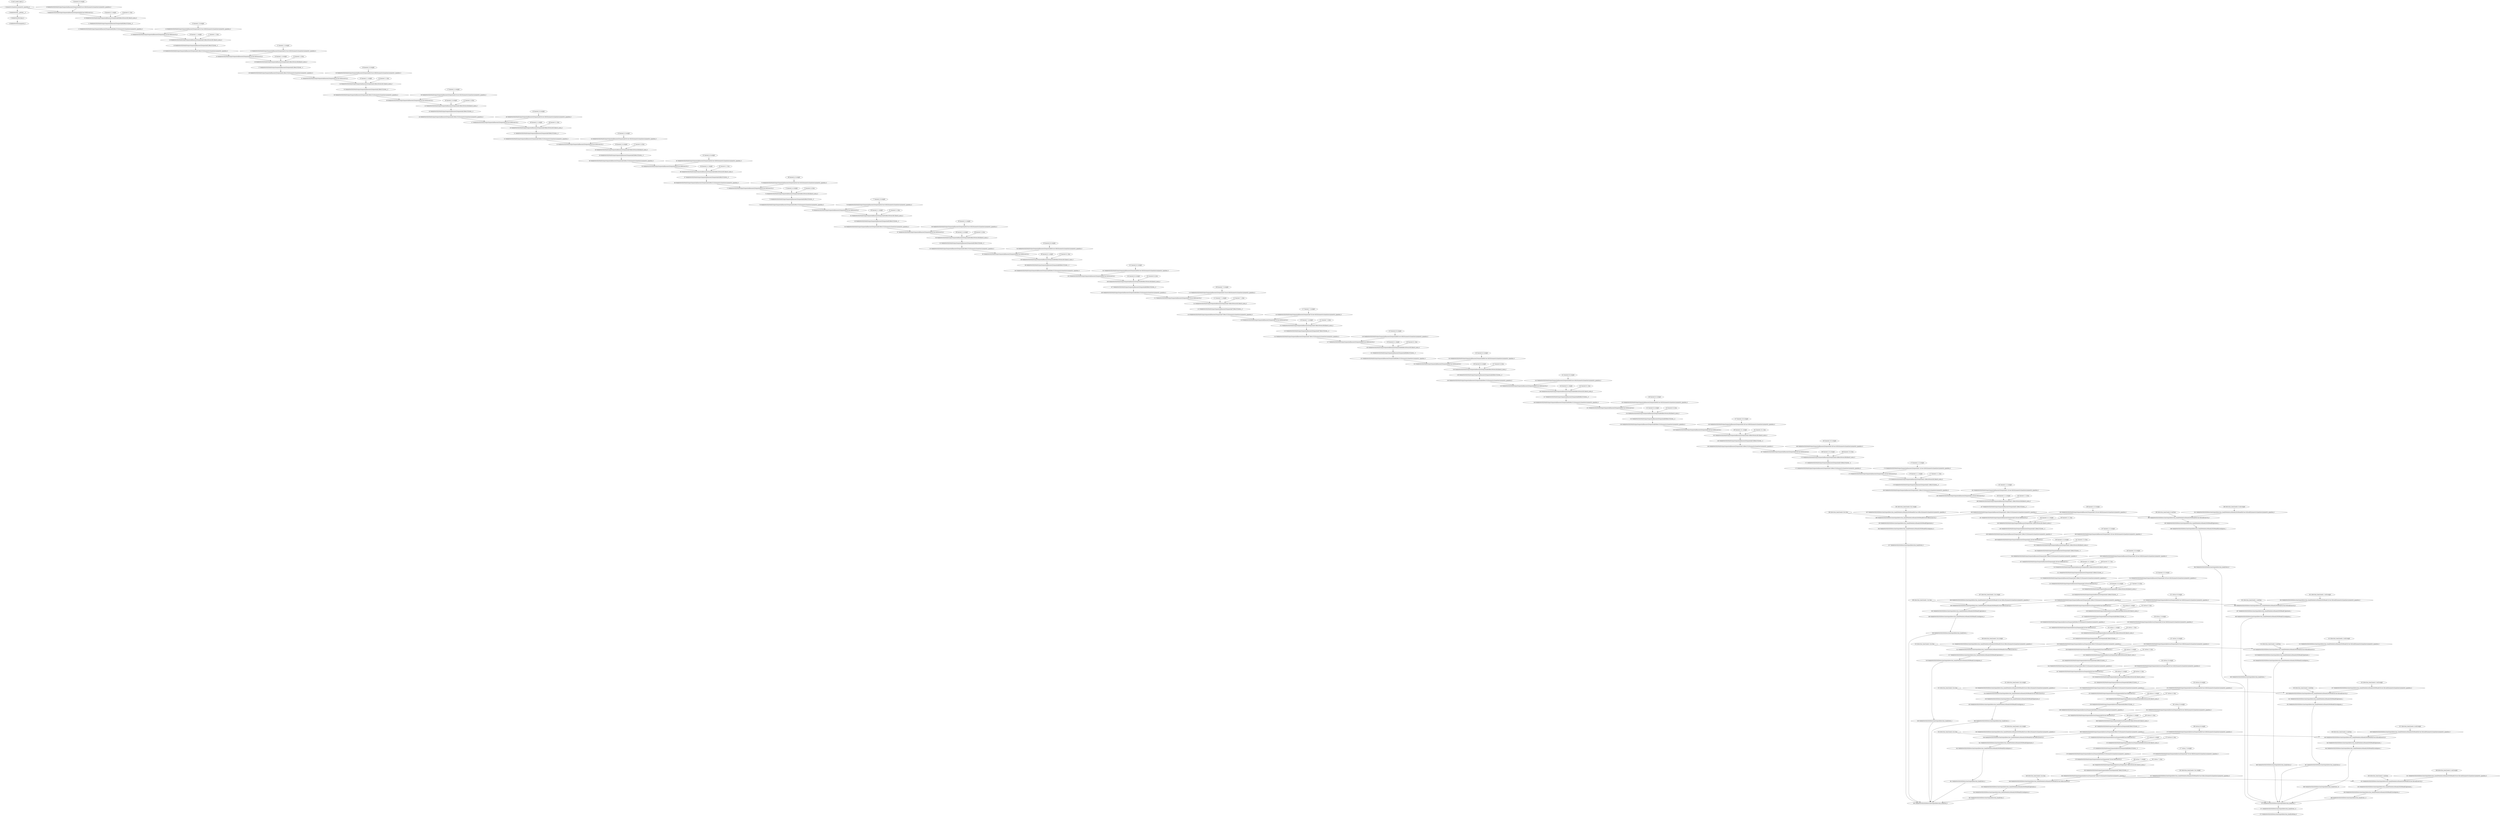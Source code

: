 strict digraph  {
"0 /nncf_model_input_0" [id=0, type=nncf_model_input];
"1 SymmetricQuantizer/symmetric_quantize_0" [id=1, type=symmetric_quantize];
"2 MobileNetSSD/__getitem___0" [id=2, type=__getitem__];
"3 MobileNetSSD/clone_0" [id=3, type=clone];
"4 MobileNetSSD/unsqueeze_0" [id=4, type=unsqueeze];
"5 basenet.0.0.weight" [id=5, type=nncf_model_const];
"6 MobileNetSSD/MultiOutputSequential[basenet]/Sequential[0]/Conv2d[0]/SymmetricQuantizer/symmetric_quantize_0" [id=6, type=symmetric_quantize];
"7 MobileNetSSD/MultiOutputSequential[basenet]/Sequential[0]/Conv2d[0]/conv2d_0" [id=7, type=conv2d];
"8 basenet.0.1.weight" [id=8, type=nncf_model_const];
"9 basenet.0.1.bias" [id=9, type=nncf_model_const];
"10 MobileNetSSD/MultiOutputSequential[basenet]/Sequential[0]/BatchNorm2d[1]/batch_norm_0" [id=10, type=batch_norm];
"11 MobileNetSSD/MultiOutputSequential[basenet]/Sequential[0]/ReLU[2]/relu__0" [id=11, type=relu_];
"12 MobileNetSSD/MultiOutputSequential[basenet]/Sequential[0]/ReLU[2]/SymmetricQuantizer/symmetric_quantize_0" [id=12, type=symmetric_quantize];
"13 basenet.1.0.weight" [id=13, type=nncf_model_const];
"14 MobileNetSSD/MultiOutputSequential[basenet]/Sequential[1]/Conv2d[0]/SymmetricQuantizer/symmetric_quantize_0" [id=14, type=symmetric_quantize];
"15 MobileNetSSD/MultiOutputSequential[basenet]/Sequential[1]/Conv2d[0]/conv2d_0" [id=15, type=conv2d];
"16 basenet.1.1.weight" [id=16, type=nncf_model_const];
"17 basenet.1.1.bias" [id=17, type=nncf_model_const];
"18 MobileNetSSD/MultiOutputSequential[basenet]/Sequential[1]/BatchNorm2d[1]/batch_norm_0" [id=18, type=batch_norm];
"19 MobileNetSSD/MultiOutputSequential[basenet]/Sequential[1]/ReLU[2]/relu__0" [id=19, type=relu_];
"20 MobileNetSSD/MultiOutputSequential[basenet]/Sequential[1]/ReLU[2]/SymmetricQuantizer/symmetric_quantize_0" [id=20, type=symmetric_quantize];
"21 basenet.1.3.weight" [id=21, type=nncf_model_const];
"22 MobileNetSSD/MultiOutputSequential[basenet]/Sequential[1]/Conv2d[3]/SymmetricQuantizer/symmetric_quantize_0" [id=22, type=symmetric_quantize];
"23 MobileNetSSD/MultiOutputSequential[basenet]/Sequential[1]/Conv2d[3]/conv2d_0" [id=23, type=conv2d];
"24 basenet.1.4.weight" [id=24, type=nncf_model_const];
"25 basenet.1.4.bias" [id=25, type=nncf_model_const];
"26 MobileNetSSD/MultiOutputSequential[basenet]/Sequential[1]/BatchNorm2d[4]/batch_norm_0" [id=26, type=batch_norm];
"27 MobileNetSSD/MultiOutputSequential[basenet]/Sequential[1]/ReLU[5]/relu__0" [id=27, type=relu_];
"28 MobileNetSSD/MultiOutputSequential[basenet]/Sequential[1]/ReLU[5]/SymmetricQuantizer/symmetric_quantize_0" [id=28, type=symmetric_quantize];
"29 basenet.2.0.weight" [id=29, type=nncf_model_const];
"30 MobileNetSSD/MultiOutputSequential[basenet]/Sequential[2]/Conv2d[0]/SymmetricQuantizer/symmetric_quantize_0" [id=30, type=symmetric_quantize];
"31 MobileNetSSD/MultiOutputSequential[basenet]/Sequential[2]/Conv2d[0]/conv2d_0" [id=31, type=conv2d];
"32 basenet.2.1.weight" [id=32, type=nncf_model_const];
"33 basenet.2.1.bias" [id=33, type=nncf_model_const];
"34 MobileNetSSD/MultiOutputSequential[basenet]/Sequential[2]/BatchNorm2d[1]/batch_norm_0" [id=34, type=batch_norm];
"35 MobileNetSSD/MultiOutputSequential[basenet]/Sequential[2]/ReLU[2]/relu__0" [id=35, type=relu_];
"36 MobileNetSSD/MultiOutputSequential[basenet]/Sequential[2]/ReLU[2]/SymmetricQuantizer/symmetric_quantize_0" [id=36, type=symmetric_quantize];
"37 basenet.2.3.weight" [id=37, type=nncf_model_const];
"38 MobileNetSSD/MultiOutputSequential[basenet]/Sequential[2]/Conv2d[3]/SymmetricQuantizer/symmetric_quantize_0" [id=38, type=symmetric_quantize];
"39 MobileNetSSD/MultiOutputSequential[basenet]/Sequential[2]/Conv2d[3]/conv2d_0" [id=39, type=conv2d];
"40 basenet.2.4.weight" [id=40, type=nncf_model_const];
"41 basenet.2.4.bias" [id=41, type=nncf_model_const];
"42 MobileNetSSD/MultiOutputSequential[basenet]/Sequential[2]/BatchNorm2d[4]/batch_norm_0" [id=42, type=batch_norm];
"43 MobileNetSSD/MultiOutputSequential[basenet]/Sequential[2]/ReLU[5]/relu__0" [id=43, type=relu_];
"44 MobileNetSSD/MultiOutputSequential[basenet]/Sequential[2]/ReLU[5]/SymmetricQuantizer/symmetric_quantize_0" [id=44, type=symmetric_quantize];
"45 basenet.3.0.weight" [id=45, type=nncf_model_const];
"46 MobileNetSSD/MultiOutputSequential[basenet]/Sequential[3]/Conv2d[0]/SymmetricQuantizer/symmetric_quantize_0" [id=46, type=symmetric_quantize];
"47 MobileNetSSD/MultiOutputSequential[basenet]/Sequential[3]/Conv2d[0]/conv2d_0" [id=47, type=conv2d];
"48 basenet.3.1.weight" [id=48, type=nncf_model_const];
"49 basenet.3.1.bias" [id=49, type=nncf_model_const];
"50 MobileNetSSD/MultiOutputSequential[basenet]/Sequential[3]/BatchNorm2d[1]/batch_norm_0" [id=50, type=batch_norm];
"51 MobileNetSSD/MultiOutputSequential[basenet]/Sequential[3]/ReLU[2]/relu__0" [id=51, type=relu_];
"52 MobileNetSSD/MultiOutputSequential[basenet]/Sequential[3]/ReLU[2]/SymmetricQuantizer/symmetric_quantize_0" [id=52, type=symmetric_quantize];
"53 basenet.3.3.weight" [id=53, type=nncf_model_const];
"54 MobileNetSSD/MultiOutputSequential[basenet]/Sequential[3]/Conv2d[3]/SymmetricQuantizer/symmetric_quantize_0" [id=54, type=symmetric_quantize];
"55 MobileNetSSD/MultiOutputSequential[basenet]/Sequential[3]/Conv2d[3]/conv2d_0" [id=55, type=conv2d];
"56 basenet.3.4.weight" [id=56, type=nncf_model_const];
"57 basenet.3.4.bias" [id=57, type=nncf_model_const];
"58 MobileNetSSD/MultiOutputSequential[basenet]/Sequential[3]/BatchNorm2d[4]/batch_norm_0" [id=58, type=batch_norm];
"59 MobileNetSSD/MultiOutputSequential[basenet]/Sequential[3]/ReLU[5]/relu__0" [id=59, type=relu_];
"60 MobileNetSSD/MultiOutputSequential[basenet]/Sequential[3]/ReLU[5]/SymmetricQuantizer/symmetric_quantize_0" [id=60, type=symmetric_quantize];
"61 basenet.4.0.weight" [id=61, type=nncf_model_const];
"62 MobileNetSSD/MultiOutputSequential[basenet]/Sequential[4]/Conv2d[0]/SymmetricQuantizer/symmetric_quantize_0" [id=62, type=symmetric_quantize];
"63 MobileNetSSD/MultiOutputSequential[basenet]/Sequential[4]/Conv2d[0]/conv2d_0" [id=63, type=conv2d];
"64 basenet.4.1.weight" [id=64, type=nncf_model_const];
"65 basenet.4.1.bias" [id=65, type=nncf_model_const];
"66 MobileNetSSD/MultiOutputSequential[basenet]/Sequential[4]/BatchNorm2d[1]/batch_norm_0" [id=66, type=batch_norm];
"67 MobileNetSSD/MultiOutputSequential[basenet]/Sequential[4]/ReLU[2]/relu__0" [id=67, type=relu_];
"68 MobileNetSSD/MultiOutputSequential[basenet]/Sequential[4]/ReLU[2]/SymmetricQuantizer/symmetric_quantize_0" [id=68, type=symmetric_quantize];
"69 basenet.4.3.weight" [id=69, type=nncf_model_const];
"70 MobileNetSSD/MultiOutputSequential[basenet]/Sequential[4]/Conv2d[3]/SymmetricQuantizer/symmetric_quantize_0" [id=70, type=symmetric_quantize];
"71 MobileNetSSD/MultiOutputSequential[basenet]/Sequential[4]/Conv2d[3]/conv2d_0" [id=71, type=conv2d];
"72 basenet.4.4.weight" [id=72, type=nncf_model_const];
"73 basenet.4.4.bias" [id=73, type=nncf_model_const];
"74 MobileNetSSD/MultiOutputSequential[basenet]/Sequential[4]/BatchNorm2d[4]/batch_norm_0" [id=74, type=batch_norm];
"75 MobileNetSSD/MultiOutputSequential[basenet]/Sequential[4]/ReLU[5]/relu__0" [id=75, type=relu_];
"76 MobileNetSSD/MultiOutputSequential[basenet]/Sequential[4]/ReLU[5]/SymmetricQuantizer/symmetric_quantize_0" [id=76, type=symmetric_quantize];
"77 basenet.5.0.weight" [id=77, type=nncf_model_const];
"78 MobileNetSSD/MultiOutputSequential[basenet]/Sequential[5]/Conv2d[0]/SymmetricQuantizer/symmetric_quantize_0" [id=78, type=symmetric_quantize];
"79 MobileNetSSD/MultiOutputSequential[basenet]/Sequential[5]/Conv2d[0]/conv2d_0" [id=79, type=conv2d];
"80 basenet.5.1.weight" [id=80, type=nncf_model_const];
"81 basenet.5.1.bias" [id=81, type=nncf_model_const];
"82 MobileNetSSD/MultiOutputSequential[basenet]/Sequential[5]/BatchNorm2d[1]/batch_norm_0" [id=82, type=batch_norm];
"83 MobileNetSSD/MultiOutputSequential[basenet]/Sequential[5]/ReLU[2]/relu__0" [id=83, type=relu_];
"84 MobileNetSSD/MultiOutputSequential[basenet]/Sequential[5]/ReLU[2]/SymmetricQuantizer/symmetric_quantize_0" [id=84, type=symmetric_quantize];
"85 basenet.5.3.weight" [id=85, type=nncf_model_const];
"86 MobileNetSSD/MultiOutputSequential[basenet]/Sequential[5]/Conv2d[3]/SymmetricQuantizer/symmetric_quantize_0" [id=86, type=symmetric_quantize];
"87 MobileNetSSD/MultiOutputSequential[basenet]/Sequential[5]/Conv2d[3]/conv2d_0" [id=87, type=conv2d];
"88 basenet.5.4.weight" [id=88, type=nncf_model_const];
"89 basenet.5.4.bias" [id=89, type=nncf_model_const];
"90 MobileNetSSD/MultiOutputSequential[basenet]/Sequential[5]/BatchNorm2d[4]/batch_norm_0" [id=90, type=batch_norm];
"91 MobileNetSSD/MultiOutputSequential[basenet]/Sequential[5]/ReLU[5]/relu__0" [id=91, type=relu_];
"92 MobileNetSSD/MultiOutputSequential[basenet]/Sequential[5]/ReLU[5]/SymmetricQuantizer/symmetric_quantize_0" [id=92, type=symmetric_quantize];
"93 basenet.6.0.weight" [id=93, type=nncf_model_const];
"94 MobileNetSSD/MultiOutputSequential[basenet]/Sequential[6]/Conv2d[0]/SymmetricQuantizer/symmetric_quantize_0" [id=94, type=symmetric_quantize];
"95 MobileNetSSD/MultiOutputSequential[basenet]/Sequential[6]/Conv2d[0]/conv2d_0" [id=95, type=conv2d];
"96 basenet.6.1.weight" [id=96, type=nncf_model_const];
"97 basenet.6.1.bias" [id=97, type=nncf_model_const];
"98 MobileNetSSD/MultiOutputSequential[basenet]/Sequential[6]/BatchNorm2d[1]/batch_norm_0" [id=98, type=batch_norm];
"99 MobileNetSSD/MultiOutputSequential[basenet]/Sequential[6]/ReLU[2]/relu__0" [id=99, type=relu_];
"100 MobileNetSSD/MultiOutputSequential[basenet]/Sequential[6]/ReLU[2]/SymmetricQuantizer/symmetric_quantize_0" [id=100, type=symmetric_quantize];
"101 basenet.6.3.weight" [id=101, type=nncf_model_const];
"102 MobileNetSSD/MultiOutputSequential[basenet]/Sequential[6]/Conv2d[3]/SymmetricQuantizer/symmetric_quantize_0" [id=102, type=symmetric_quantize];
"103 MobileNetSSD/MultiOutputSequential[basenet]/Sequential[6]/Conv2d[3]/conv2d_0" [id=103, type=conv2d];
"104 basenet.6.4.weight" [id=104, type=nncf_model_const];
"105 basenet.6.4.bias" [id=105, type=nncf_model_const];
"106 MobileNetSSD/MultiOutputSequential[basenet]/Sequential[6]/BatchNorm2d[4]/batch_norm_0" [id=106, type=batch_norm];
"107 MobileNetSSD/MultiOutputSequential[basenet]/Sequential[6]/ReLU[5]/relu__0" [id=107, type=relu_];
"108 MobileNetSSD/MultiOutputSequential[basenet]/Sequential[6]/ReLU[5]/SymmetricQuantizer/symmetric_quantize_0" [id=108, type=symmetric_quantize];
"109 basenet.7.0.weight" [id=109, type=nncf_model_const];
"110 MobileNetSSD/MultiOutputSequential[basenet]/Sequential[7]/Conv2d[0]/SymmetricQuantizer/symmetric_quantize_0" [id=110, type=symmetric_quantize];
"111 MobileNetSSD/MultiOutputSequential[basenet]/Sequential[7]/Conv2d[0]/conv2d_0" [id=111, type=conv2d];
"112 basenet.7.1.weight" [id=112, type=nncf_model_const];
"113 basenet.7.1.bias" [id=113, type=nncf_model_const];
"114 MobileNetSSD/MultiOutputSequential[basenet]/Sequential[7]/BatchNorm2d[1]/batch_norm_0" [id=114, type=batch_norm];
"115 MobileNetSSD/MultiOutputSequential[basenet]/Sequential[7]/ReLU[2]/relu__0" [id=115, type=relu_];
"116 MobileNetSSD/MultiOutputSequential[basenet]/Sequential[7]/ReLU[2]/SymmetricQuantizer/symmetric_quantize_0" [id=116, type=symmetric_quantize];
"117 basenet.7.3.weight" [id=117, type=nncf_model_const];
"118 MobileNetSSD/MultiOutputSequential[basenet]/Sequential[7]/Conv2d[3]/SymmetricQuantizer/symmetric_quantize_0" [id=118, type=symmetric_quantize];
"119 MobileNetSSD/MultiOutputSequential[basenet]/Sequential[7]/Conv2d[3]/conv2d_0" [id=119, type=conv2d];
"120 basenet.7.4.weight" [id=120, type=nncf_model_const];
"121 basenet.7.4.bias" [id=121, type=nncf_model_const];
"122 MobileNetSSD/MultiOutputSequential[basenet]/Sequential[7]/BatchNorm2d[4]/batch_norm_0" [id=122, type=batch_norm];
"123 MobileNetSSD/MultiOutputSequential[basenet]/Sequential[7]/ReLU[5]/relu__0" [id=123, type=relu_];
"124 MobileNetSSD/MultiOutputSequential[basenet]/Sequential[7]/ReLU[5]/SymmetricQuantizer/symmetric_quantize_0" [id=124, type=symmetric_quantize];
"125 basenet.8.0.weight" [id=125, type=nncf_model_const];
"126 MobileNetSSD/MultiOutputSequential[basenet]/Sequential[8]/Conv2d[0]/SymmetricQuantizer/symmetric_quantize_0" [id=126, type=symmetric_quantize];
"127 MobileNetSSD/MultiOutputSequential[basenet]/Sequential[8]/Conv2d[0]/conv2d_0" [id=127, type=conv2d];
"128 basenet.8.1.weight" [id=128, type=nncf_model_const];
"129 basenet.8.1.bias" [id=129, type=nncf_model_const];
"130 MobileNetSSD/MultiOutputSequential[basenet]/Sequential[8]/BatchNorm2d[1]/batch_norm_0" [id=130, type=batch_norm];
"131 MobileNetSSD/MultiOutputSequential[basenet]/Sequential[8]/ReLU[2]/relu__0" [id=131, type=relu_];
"132 MobileNetSSD/MultiOutputSequential[basenet]/Sequential[8]/ReLU[2]/SymmetricQuantizer/symmetric_quantize_0" [id=132, type=symmetric_quantize];
"133 basenet.8.3.weight" [id=133, type=nncf_model_const];
"134 MobileNetSSD/MultiOutputSequential[basenet]/Sequential[8]/Conv2d[3]/SymmetricQuantizer/symmetric_quantize_0" [id=134, type=symmetric_quantize];
"135 MobileNetSSD/MultiOutputSequential[basenet]/Sequential[8]/Conv2d[3]/conv2d_0" [id=135, type=conv2d];
"136 basenet.8.4.weight" [id=136, type=nncf_model_const];
"137 basenet.8.4.bias" [id=137, type=nncf_model_const];
"138 MobileNetSSD/MultiOutputSequential[basenet]/Sequential[8]/BatchNorm2d[4]/batch_norm_0" [id=138, type=batch_norm];
"139 MobileNetSSD/MultiOutputSequential[basenet]/Sequential[8]/ReLU[5]/relu__0" [id=139, type=relu_];
"140 MobileNetSSD/MultiOutputSequential[basenet]/Sequential[8]/ReLU[5]/SymmetricQuantizer/symmetric_quantize_0" [id=140, type=symmetric_quantize];
"141 basenet.9.0.weight" [id=141, type=nncf_model_const];
"142 MobileNetSSD/MultiOutputSequential[basenet]/Sequential[9]/Conv2d[0]/SymmetricQuantizer/symmetric_quantize_0" [id=142, type=symmetric_quantize];
"143 MobileNetSSD/MultiOutputSequential[basenet]/Sequential[9]/Conv2d[0]/conv2d_0" [id=143, type=conv2d];
"144 basenet.9.1.weight" [id=144, type=nncf_model_const];
"145 basenet.9.1.bias" [id=145, type=nncf_model_const];
"146 MobileNetSSD/MultiOutputSequential[basenet]/Sequential[9]/BatchNorm2d[1]/batch_norm_0" [id=146, type=batch_norm];
"147 MobileNetSSD/MultiOutputSequential[basenet]/Sequential[9]/ReLU[2]/relu__0" [id=147, type=relu_];
"148 MobileNetSSD/MultiOutputSequential[basenet]/Sequential[9]/ReLU[2]/SymmetricQuantizer/symmetric_quantize_0" [id=148, type=symmetric_quantize];
"149 basenet.9.3.weight" [id=149, type=nncf_model_const];
"150 MobileNetSSD/MultiOutputSequential[basenet]/Sequential[9]/Conv2d[3]/SymmetricQuantizer/symmetric_quantize_0" [id=150, type=symmetric_quantize];
"151 MobileNetSSD/MultiOutputSequential[basenet]/Sequential[9]/Conv2d[3]/conv2d_0" [id=151, type=conv2d];
"152 basenet.9.4.weight" [id=152, type=nncf_model_const];
"153 basenet.9.4.bias" [id=153, type=nncf_model_const];
"154 MobileNetSSD/MultiOutputSequential[basenet]/Sequential[9]/BatchNorm2d[4]/batch_norm_0" [id=154, type=batch_norm];
"155 MobileNetSSD/MultiOutputSequential[basenet]/Sequential[9]/ReLU[5]/relu__0" [id=155, type=relu_];
"156 MobileNetSSD/MultiOutputSequential[basenet]/Sequential[9]/ReLU[5]/SymmetricQuantizer/symmetric_quantize_0" [id=156, type=symmetric_quantize];
"157 basenet.10.0.weight" [id=157, type=nncf_model_const];
"158 MobileNetSSD/MultiOutputSequential[basenet]/Sequential[10]/Conv2d[0]/SymmetricQuantizer/symmetric_quantize_0" [id=158, type=symmetric_quantize];
"159 MobileNetSSD/MultiOutputSequential[basenet]/Sequential[10]/Conv2d[0]/conv2d_0" [id=159, type=conv2d];
"160 basenet.10.1.weight" [id=160, type=nncf_model_const];
"161 basenet.10.1.bias" [id=161, type=nncf_model_const];
"162 MobileNetSSD/MultiOutputSequential[basenet]/Sequential[10]/BatchNorm2d[1]/batch_norm_0" [id=162, type=batch_norm];
"163 MobileNetSSD/MultiOutputSequential[basenet]/Sequential[10]/ReLU[2]/relu__0" [id=163, type=relu_];
"164 MobileNetSSD/MultiOutputSequential[basenet]/Sequential[10]/ReLU[2]/SymmetricQuantizer/symmetric_quantize_0" [id=164, type=symmetric_quantize];
"165 basenet.10.3.weight" [id=165, type=nncf_model_const];
"166 MobileNetSSD/MultiOutputSequential[basenet]/Sequential[10]/Conv2d[3]/SymmetricQuantizer/symmetric_quantize_0" [id=166, type=symmetric_quantize];
"167 MobileNetSSD/MultiOutputSequential[basenet]/Sequential[10]/Conv2d[3]/conv2d_0" [id=167, type=conv2d];
"168 basenet.10.4.weight" [id=168, type=nncf_model_const];
"169 basenet.10.4.bias" [id=169, type=nncf_model_const];
"170 MobileNetSSD/MultiOutputSequential[basenet]/Sequential[10]/BatchNorm2d[4]/batch_norm_0" [id=170, type=batch_norm];
"171 MobileNetSSD/MultiOutputSequential[basenet]/Sequential[10]/ReLU[5]/relu__0" [id=171, type=relu_];
"172 MobileNetSSD/MultiOutputSequential[basenet]/Sequential[10]/ReLU[5]/SymmetricQuantizer/symmetric_quantize_0" [id=172, type=symmetric_quantize];
"173 basenet.11.0.weight" [id=173, type=nncf_model_const];
"174 MobileNetSSD/MultiOutputSequential[basenet]/Sequential[11]/Conv2d[0]/SymmetricQuantizer/symmetric_quantize_0" [id=174, type=symmetric_quantize];
"175 MobileNetSSD/MultiOutputSequential[basenet]/Sequential[11]/Conv2d[0]/conv2d_0" [id=175, type=conv2d];
"176 basenet.11.1.weight" [id=176, type=nncf_model_const];
"177 basenet.11.1.bias" [id=177, type=nncf_model_const];
"178 MobileNetSSD/MultiOutputSequential[basenet]/Sequential[11]/BatchNorm2d[1]/batch_norm_0" [id=178, type=batch_norm];
"179 MobileNetSSD/MultiOutputSequential[basenet]/Sequential[11]/ReLU[2]/relu__0" [id=179, type=relu_];
"180 MobileNetSSD/MultiOutputSequential[basenet]/Sequential[11]/ReLU[2]/SymmetricQuantizer/symmetric_quantize_0" [id=180, type=symmetric_quantize];
"181 basenet.11.3.weight" [id=181, type=nncf_model_const];
"182 MobileNetSSD/MultiOutputSequential[basenet]/Sequential[11]/Conv2d[3]/SymmetricQuantizer/symmetric_quantize_0" [id=182, type=symmetric_quantize];
"183 MobileNetSSD/MultiOutputSequential[basenet]/Sequential[11]/Conv2d[3]/conv2d_0" [id=183, type=conv2d];
"184 basenet.11.4.weight" [id=184, type=nncf_model_const];
"185 basenet.11.4.bias" [id=185, type=nncf_model_const];
"186 MobileNetSSD/MultiOutputSequential[basenet]/Sequential[11]/BatchNorm2d[4]/batch_norm_0" [id=186, type=batch_norm];
"187 MobileNetSSD/MultiOutputSequential[basenet]/Sequential[11]/ReLU[5]/relu__0" [id=187, type=relu_];
"188 MobileNetSSD/MultiOutputSequential[basenet]/Sequential[11]/ReLU[5]/SymmetricQuantizer/symmetric_quantize_0" [id=188, type=symmetric_quantize];
"189 basenet.12.0.weight" [id=189, type=nncf_model_const];
"190 MobileNetSSD/MultiOutputSequential[basenet]/Sequential[12]/Conv2d[0]/SymmetricQuantizer/symmetric_quantize_0" [id=190, type=symmetric_quantize];
"191 MobileNetSSD/MultiOutputSequential[basenet]/Sequential[12]/Conv2d[0]/conv2d_0" [id=191, type=conv2d];
"192 basenet.12.1.weight" [id=192, type=nncf_model_const];
"193 basenet.12.1.bias" [id=193, type=nncf_model_const];
"194 MobileNetSSD/MultiOutputSequential[basenet]/Sequential[12]/BatchNorm2d[1]/batch_norm_0" [id=194, type=batch_norm];
"195 MobileNetSSD/MultiOutputSequential[basenet]/Sequential[12]/ReLU[2]/relu__0" [id=195, type=relu_];
"196 MobileNetSSD/MultiOutputSequential[basenet]/Sequential[12]/ReLU[2]/SymmetricQuantizer/symmetric_quantize_0" [id=196, type=symmetric_quantize];
"197 basenet.12.3.weight" [id=197, type=nncf_model_const];
"198 MobileNetSSD/MultiOutputSequential[basenet]/Sequential[12]/Conv2d[3]/SymmetricQuantizer/symmetric_quantize_0" [id=198, type=symmetric_quantize];
"199 MobileNetSSD/MultiOutputSequential[basenet]/Sequential[12]/Conv2d[3]/conv2d_0" [id=199, type=conv2d];
"200 basenet.12.4.weight" [id=200, type=nncf_model_const];
"201 basenet.12.4.bias" [id=201, type=nncf_model_const];
"202 MobileNetSSD/MultiOutputSequential[basenet]/Sequential[12]/BatchNorm2d[4]/batch_norm_0" [id=202, type=batch_norm];
"203 MobileNetSSD/MultiOutputSequential[basenet]/Sequential[12]/ReLU[5]/relu__0" [id=203, type=relu_];
"204 MobileNetSSD/MultiOutputSequential[basenet]/Sequential[12]/ReLU[5]/SymmetricQuantizer/symmetric_quantize_0" [id=204, type=symmetric_quantize];
"205 basenet.13.0.weight" [id=205, type=nncf_model_const];
"206 MobileNetSSD/MultiOutputSequential[basenet]/Sequential[13]/Conv2d[0]/SymmetricQuantizer/symmetric_quantize_0" [id=206, type=symmetric_quantize];
"207 MobileNetSSD/MultiOutputSequential[basenet]/Sequential[13]/Conv2d[0]/conv2d_0" [id=207, type=conv2d];
"208 basenet.13.1.weight" [id=208, type=nncf_model_const];
"209 basenet.13.1.bias" [id=209, type=nncf_model_const];
"210 MobileNetSSD/MultiOutputSequential[basenet]/Sequential[13]/BatchNorm2d[1]/batch_norm_0" [id=210, type=batch_norm];
"211 MobileNetSSD/MultiOutputSequential[basenet]/Sequential[13]/ReLU[2]/relu__0" [id=211, type=relu_];
"212 MobileNetSSD/MultiOutputSequential[basenet]/Sequential[13]/ReLU[2]/SymmetricQuantizer/symmetric_quantize_0" [id=212, type=symmetric_quantize];
"213 basenet.13.3.weight" [id=213, type=nncf_model_const];
"214 MobileNetSSD/MultiOutputSequential[basenet]/Sequential[13]/Conv2d[3]/SymmetricQuantizer/symmetric_quantize_0" [id=214, type=symmetric_quantize];
"215 MobileNetSSD/MultiOutputSequential[basenet]/Sequential[13]/Conv2d[3]/conv2d_0" [id=215, type=conv2d];
"216 basenet.13.4.weight" [id=216, type=nncf_model_const];
"217 basenet.13.4.bias" [id=217, type=nncf_model_const];
"218 MobileNetSSD/MultiOutputSequential[basenet]/Sequential[13]/BatchNorm2d[4]/batch_norm_0" [id=218, type=batch_norm];
"219 MobileNetSSD/MultiOutputSequential[basenet]/Sequential[13]/ReLU[5]/relu__0" [id=219, type=relu_];
"220 MobileNetSSD/MultiOutputSequential[basenet]/Sequential[13]/ReLU[5]/SymmetricQuantizer/symmetric_quantize_0" [id=220, type=symmetric_quantize];
"221 extras.0.0.weight" [id=221, type=nncf_model_const];
"222 MobileNetSSD/MultiOutputSequential[extras]/Sequential[0]/Conv2d[0]/SymmetricQuantizer/symmetric_quantize_0" [id=222, type=symmetric_quantize];
"223 MobileNetSSD/MultiOutputSequential[extras]/Sequential[0]/Conv2d[0]/conv2d_0" [id=223, type=conv2d];
"224 extras.0.1.weight" [id=224, type=nncf_model_const];
"225 extras.0.1.bias" [id=225, type=nncf_model_const];
"226 MobileNetSSD/MultiOutputSequential[extras]/Sequential[0]/BatchNorm2d[1]/batch_norm_0" [id=226, type=batch_norm];
"227 MobileNetSSD/MultiOutputSequential[extras]/Sequential[0]/ReLU[2]/relu__0" [id=227, type=relu_];
"228 MobileNetSSD/MultiOutputSequential[extras]/Sequential[0]/ReLU[2]/SymmetricQuantizer/symmetric_quantize_0" [id=228, type=symmetric_quantize];
"229 extras.1.0.weight" [id=229, type=nncf_model_const];
"230 MobileNetSSD/MultiOutputSequential[extras]/Sequential[1]/Conv2d[0]/SymmetricQuantizer/symmetric_quantize_0" [id=230, type=symmetric_quantize];
"231 MobileNetSSD/MultiOutputSequential[extras]/Sequential[1]/Conv2d[0]/conv2d_0" [id=231, type=conv2d];
"232 extras.1.1.weight" [id=232, type=nncf_model_const];
"233 extras.1.1.bias" [id=233, type=nncf_model_const];
"234 MobileNetSSD/MultiOutputSequential[extras]/Sequential[1]/BatchNorm2d[1]/batch_norm_0" [id=234, type=batch_norm];
"235 MobileNetSSD/MultiOutputSequential[extras]/Sequential[1]/ReLU[2]/relu__0" [id=235, type=relu_];
"236 MobileNetSSD/MultiOutputSequential[extras]/Sequential[1]/ReLU[2]/SymmetricQuantizer/symmetric_quantize_0" [id=236, type=symmetric_quantize];
"237 extras.2.0.weight" [id=237, type=nncf_model_const];
"238 MobileNetSSD/MultiOutputSequential[extras]/Sequential[2]/Conv2d[0]/SymmetricQuantizer/symmetric_quantize_0" [id=238, type=symmetric_quantize];
"239 MobileNetSSD/MultiOutputSequential[extras]/Sequential[2]/Conv2d[0]/conv2d_0" [id=239, type=conv2d];
"240 extras.2.1.weight" [id=240, type=nncf_model_const];
"241 extras.2.1.bias" [id=241, type=nncf_model_const];
"242 MobileNetSSD/MultiOutputSequential[extras]/Sequential[2]/BatchNorm2d[1]/batch_norm_0" [id=242, type=batch_norm];
"243 MobileNetSSD/MultiOutputSequential[extras]/Sequential[2]/ReLU[2]/relu__0" [id=243, type=relu_];
"244 MobileNetSSD/MultiOutputSequential[extras]/Sequential[2]/ReLU[2]/SymmetricQuantizer/symmetric_quantize_0" [id=244, type=symmetric_quantize];
"245 extras.3.0.weight" [id=245, type=nncf_model_const];
"246 MobileNetSSD/MultiOutputSequential[extras]/Sequential[3]/Conv2d[0]/SymmetricQuantizer/symmetric_quantize_0" [id=246, type=symmetric_quantize];
"247 MobileNetSSD/MultiOutputSequential[extras]/Sequential[3]/Conv2d[0]/conv2d_0" [id=247, type=conv2d];
"248 extras.3.1.weight" [id=248, type=nncf_model_const];
"249 extras.3.1.bias" [id=249, type=nncf_model_const];
"250 MobileNetSSD/MultiOutputSequential[extras]/Sequential[3]/BatchNorm2d[1]/batch_norm_0" [id=250, type=batch_norm];
"251 MobileNetSSD/MultiOutputSequential[extras]/Sequential[3]/ReLU[2]/relu__0" [id=251, type=relu_];
"252 MobileNetSSD/MultiOutputSequential[extras]/Sequential[3]/ReLU[2]/SymmetricQuantizer/symmetric_quantize_0" [id=252, type=symmetric_quantize];
"253 extras.4.0.weight" [id=253, type=nncf_model_const];
"254 MobileNetSSD/MultiOutputSequential[extras]/Sequential[4]/Conv2d[0]/SymmetricQuantizer/symmetric_quantize_0" [id=254, type=symmetric_quantize];
"255 MobileNetSSD/MultiOutputSequential[extras]/Sequential[4]/Conv2d[0]/conv2d_0" [id=255, type=conv2d];
"256 extras.4.1.weight" [id=256, type=nncf_model_const];
"257 extras.4.1.bias" [id=257, type=nncf_model_const];
"258 MobileNetSSD/MultiOutputSequential[extras]/Sequential[4]/BatchNorm2d[1]/batch_norm_0" [id=258, type=batch_norm];
"259 MobileNetSSD/MultiOutputSequential[extras]/Sequential[4]/ReLU[2]/relu__0" [id=259, type=relu_];
"260 MobileNetSSD/MultiOutputSequential[extras]/Sequential[4]/ReLU[2]/SymmetricQuantizer/symmetric_quantize_0" [id=260, type=symmetric_quantize];
"261 extras.5.0.weight" [id=261, type=nncf_model_const];
"262 MobileNetSSD/MultiOutputSequential[extras]/Sequential[5]/Conv2d[0]/SymmetricQuantizer/symmetric_quantize_0" [id=262, type=symmetric_quantize];
"263 MobileNetSSD/MultiOutputSequential[extras]/Sequential[5]/Conv2d[0]/conv2d_0" [id=263, type=conv2d];
"264 extras.5.1.weight" [id=264, type=nncf_model_const];
"265 extras.5.1.bias" [id=265, type=nncf_model_const];
"266 MobileNetSSD/MultiOutputSequential[extras]/Sequential[5]/BatchNorm2d[1]/batch_norm_0" [id=266, type=batch_norm];
"267 MobileNetSSD/MultiOutputSequential[extras]/Sequential[5]/ReLU[2]/relu__0" [id=267, type=relu_];
"268 MobileNetSSD/MultiOutputSequential[extras]/Sequential[5]/ReLU[2]/SymmetricQuantizer/symmetric_quantize_0" [id=268, type=symmetric_quantize];
"269 extras.6.0.weight" [id=269, type=nncf_model_const];
"270 MobileNetSSD/MultiOutputSequential[extras]/Sequential[6]/Conv2d[0]/SymmetricQuantizer/symmetric_quantize_0" [id=270, type=symmetric_quantize];
"271 MobileNetSSD/MultiOutputSequential[extras]/Sequential[6]/Conv2d[0]/conv2d_0" [id=271, type=conv2d];
"272 extras.6.1.weight" [id=272, type=nncf_model_const];
"273 extras.6.1.bias" [id=273, type=nncf_model_const];
"274 MobileNetSSD/MultiOutputSequential[extras]/Sequential[6]/BatchNorm2d[1]/batch_norm_0" [id=274, type=batch_norm];
"275 MobileNetSSD/MultiOutputSequential[extras]/Sequential[6]/ReLU[2]/relu__0" [id=275, type=relu_];
"276 MobileNetSSD/MultiOutputSequential[extras]/Sequential[6]/ReLU[2]/SymmetricQuantizer/symmetric_quantize_0" [id=276, type=symmetric_quantize];
"277 extras.7.0.weight" [id=277, type=nncf_model_const];
"278 MobileNetSSD/MultiOutputSequential[extras]/Sequential[7]/Conv2d[0]/SymmetricQuantizer/symmetric_quantize_0" [id=278, type=symmetric_quantize];
"279 MobileNetSSD/MultiOutputSequential[extras]/Sequential[7]/Conv2d[0]/conv2d_0" [id=279, type=conv2d];
"280 extras.7.1.weight" [id=280, type=nncf_model_const];
"281 extras.7.1.bias" [id=281, type=nncf_model_const];
"282 MobileNetSSD/MultiOutputSequential[extras]/Sequential[7]/BatchNorm2d[1]/batch_norm_0" [id=282, type=batch_norm];
"283 MobileNetSSD/MultiOutputSequential[extras]/Sequential[7]/ReLU[2]/relu__0" [id=283, type=relu_];
"284 MobileNetSSD/MultiOutputSequential[extras]/Sequential[7]/ReLU[2]/SymmetricQuantizer/symmetric_quantize_0" [id=284, type=symmetric_quantize];
"285 detection_head.heads.0.loc.weight" [id=285, type=nncf_model_const];
"286 detection_head.heads.0.loc.bias" [id=286, type=nncf_model_const];
"287 MobileNetSSD/SSDDetectionOutput[detection_head]/ModuleList[heads]/SSDHead[0]/Conv2d[loc]/SymmetricQuantizer/symmetric_quantize_0" [id=287, type=symmetric_quantize];
"288 MobileNetSSD/SSDDetectionOutput[detection_head]/ModuleList[heads]/SSDHead[0]/Conv2d[loc]/conv2d_0" [id=288, type=conv2d];
"289 detection_head.heads.0.conf.weight" [id=289, type=nncf_model_const];
"290 detection_head.heads.0.conf.bias" [id=290, type=nncf_model_const];
"291 MobileNetSSD/SSDDetectionOutput[detection_head]/ModuleList[heads]/SSDHead[0]/Conv2d[conf]/SymmetricQuantizer/symmetric_quantize_0" [id=291, type=symmetric_quantize];
"292 MobileNetSSD/SSDDetectionOutput[detection_head]/ModuleList[heads]/SSDHead[0]/Conv2d[conf]/conv2d_0" [id=292, type=conv2d];
"293 MobileNetSSD/SSDDetectionOutput[detection_head]/ModuleList[heads]/SSDHead[0]/permute_0" [id=293, type=permute];
"294 MobileNetSSD/SSDDetectionOutput[detection_head]/ModuleList[heads]/SSDHead[0]/contiguous_0" [id=294, type=contiguous];
"295 MobileNetSSD/SSDDetectionOutput[detection_head]/ModuleList[heads]/SSDHead[0]/permute_1" [id=295, type=permute];
"296 MobileNetSSD/SSDDetectionOutput[detection_head]/ModuleList[heads]/SSDHead[0]/contiguous_1" [id=296, type=contiguous];
"297 detection_head.heads.1.loc.weight" [id=297, type=nncf_model_const];
"298 detection_head.heads.1.loc.bias" [id=298, type=nncf_model_const];
"299 MobileNetSSD/SSDDetectionOutput[detection_head]/ModuleList[heads]/SSDHead[1]/Conv2d[loc]/SymmetricQuantizer/symmetric_quantize_0" [id=299, type=symmetric_quantize];
"300 MobileNetSSD/SSDDetectionOutput[detection_head]/ModuleList[heads]/SSDHead[1]/Conv2d[loc]/conv2d_0" [id=300, type=conv2d];
"301 detection_head.heads.1.conf.weight" [id=301, type=nncf_model_const];
"302 detection_head.heads.1.conf.bias" [id=302, type=nncf_model_const];
"303 MobileNetSSD/SSDDetectionOutput[detection_head]/ModuleList[heads]/SSDHead[1]/Conv2d[conf]/SymmetricQuantizer/symmetric_quantize_0" [id=303, type=symmetric_quantize];
"304 MobileNetSSD/SSDDetectionOutput[detection_head]/ModuleList[heads]/SSDHead[1]/Conv2d[conf]/conv2d_0" [id=304, type=conv2d];
"305 MobileNetSSD/SSDDetectionOutput[detection_head]/ModuleList[heads]/SSDHead[1]/permute_0" [id=305, type=permute];
"306 MobileNetSSD/SSDDetectionOutput[detection_head]/ModuleList[heads]/SSDHead[1]/contiguous_0" [id=306, type=contiguous];
"307 MobileNetSSD/SSDDetectionOutput[detection_head]/ModuleList[heads]/SSDHead[1]/permute_1" [id=307, type=permute];
"308 MobileNetSSD/SSDDetectionOutput[detection_head]/ModuleList[heads]/SSDHead[1]/contiguous_1" [id=308, type=contiguous];
"309 detection_head.heads.2.loc.weight" [id=309, type=nncf_model_const];
"310 detection_head.heads.2.loc.bias" [id=310, type=nncf_model_const];
"311 MobileNetSSD/SSDDetectionOutput[detection_head]/ModuleList[heads]/SSDHead[2]/Conv2d[loc]/SymmetricQuantizer/symmetric_quantize_0" [id=311, type=symmetric_quantize];
"312 MobileNetSSD/SSDDetectionOutput[detection_head]/ModuleList[heads]/SSDHead[2]/Conv2d[loc]/conv2d_0" [id=312, type=conv2d];
"313 detection_head.heads.2.conf.weight" [id=313, type=nncf_model_const];
"314 detection_head.heads.2.conf.bias" [id=314, type=nncf_model_const];
"315 MobileNetSSD/SSDDetectionOutput[detection_head]/ModuleList[heads]/SSDHead[2]/Conv2d[conf]/SymmetricQuantizer/symmetric_quantize_0" [id=315, type=symmetric_quantize];
"316 MobileNetSSD/SSDDetectionOutput[detection_head]/ModuleList[heads]/SSDHead[2]/Conv2d[conf]/conv2d_0" [id=316, type=conv2d];
"317 MobileNetSSD/SSDDetectionOutput[detection_head]/ModuleList[heads]/SSDHead[2]/permute_0" [id=317, type=permute];
"318 MobileNetSSD/SSDDetectionOutput[detection_head]/ModuleList[heads]/SSDHead[2]/contiguous_0" [id=318, type=contiguous];
"319 MobileNetSSD/SSDDetectionOutput[detection_head]/ModuleList[heads]/SSDHead[2]/permute_1" [id=319, type=permute];
"320 MobileNetSSD/SSDDetectionOutput[detection_head]/ModuleList[heads]/SSDHead[2]/contiguous_1" [id=320, type=contiguous];
"321 detection_head.heads.3.loc.weight" [id=321, type=nncf_model_const];
"322 detection_head.heads.3.loc.bias" [id=322, type=nncf_model_const];
"323 MobileNetSSD/SSDDetectionOutput[detection_head]/ModuleList[heads]/SSDHead[3]/Conv2d[loc]/SymmetricQuantizer/symmetric_quantize_0" [id=323, type=symmetric_quantize];
"324 MobileNetSSD/SSDDetectionOutput[detection_head]/ModuleList[heads]/SSDHead[3]/Conv2d[loc]/conv2d_0" [id=324, type=conv2d];
"325 detection_head.heads.3.conf.weight" [id=325, type=nncf_model_const];
"326 detection_head.heads.3.conf.bias" [id=326, type=nncf_model_const];
"327 MobileNetSSD/SSDDetectionOutput[detection_head]/ModuleList[heads]/SSDHead[3]/Conv2d[conf]/SymmetricQuantizer/symmetric_quantize_0" [id=327, type=symmetric_quantize];
"328 MobileNetSSD/SSDDetectionOutput[detection_head]/ModuleList[heads]/SSDHead[3]/Conv2d[conf]/conv2d_0" [id=328, type=conv2d];
"329 MobileNetSSD/SSDDetectionOutput[detection_head]/ModuleList[heads]/SSDHead[3]/permute_0" [id=329, type=permute];
"330 MobileNetSSD/SSDDetectionOutput[detection_head]/ModuleList[heads]/SSDHead[3]/contiguous_0" [id=330, type=contiguous];
"331 MobileNetSSD/SSDDetectionOutput[detection_head]/ModuleList[heads]/SSDHead[3]/permute_1" [id=331, type=permute];
"332 MobileNetSSD/SSDDetectionOutput[detection_head]/ModuleList[heads]/SSDHead[3]/contiguous_1" [id=332, type=contiguous];
"333 detection_head.heads.4.loc.weight" [id=333, type=nncf_model_const];
"334 detection_head.heads.4.loc.bias" [id=334, type=nncf_model_const];
"335 MobileNetSSD/SSDDetectionOutput[detection_head]/ModuleList[heads]/SSDHead[4]/Conv2d[loc]/SymmetricQuantizer/symmetric_quantize_0" [id=335, type=symmetric_quantize];
"336 MobileNetSSD/SSDDetectionOutput[detection_head]/ModuleList[heads]/SSDHead[4]/Conv2d[loc]/conv2d_0" [id=336, type=conv2d];
"337 detection_head.heads.4.conf.weight" [id=337, type=nncf_model_const];
"338 detection_head.heads.4.conf.bias" [id=338, type=nncf_model_const];
"339 MobileNetSSD/SSDDetectionOutput[detection_head]/ModuleList[heads]/SSDHead[4]/Conv2d[conf]/SymmetricQuantizer/symmetric_quantize_0" [id=339, type=symmetric_quantize];
"340 MobileNetSSD/SSDDetectionOutput[detection_head]/ModuleList[heads]/SSDHead[4]/Conv2d[conf]/conv2d_0" [id=340, type=conv2d];
"341 MobileNetSSD/SSDDetectionOutput[detection_head]/ModuleList[heads]/SSDHead[4]/permute_0" [id=341, type=permute];
"342 MobileNetSSD/SSDDetectionOutput[detection_head]/ModuleList[heads]/SSDHead[4]/contiguous_0" [id=342, type=contiguous];
"343 MobileNetSSD/SSDDetectionOutput[detection_head]/ModuleList[heads]/SSDHead[4]/permute_1" [id=343, type=permute];
"344 MobileNetSSD/SSDDetectionOutput[detection_head]/ModuleList[heads]/SSDHead[4]/contiguous_1" [id=344, type=contiguous];
"345 detection_head.heads.5.loc.weight" [id=345, type=nncf_model_const];
"346 detection_head.heads.5.loc.bias" [id=346, type=nncf_model_const];
"347 MobileNetSSD/SSDDetectionOutput[detection_head]/ModuleList[heads]/SSDHead[5]/Conv2d[loc]/SymmetricQuantizer/symmetric_quantize_0" [id=347, type=symmetric_quantize];
"348 MobileNetSSD/SSDDetectionOutput[detection_head]/ModuleList[heads]/SSDHead[5]/Conv2d[loc]/conv2d_0" [id=348, type=conv2d];
"349 detection_head.heads.5.conf.weight" [id=349, type=nncf_model_const];
"350 detection_head.heads.5.conf.bias" [id=350, type=nncf_model_const];
"351 MobileNetSSD/SSDDetectionOutput[detection_head]/ModuleList[heads]/SSDHead[5]/Conv2d[conf]/SymmetricQuantizer/symmetric_quantize_0" [id=351, type=symmetric_quantize];
"352 MobileNetSSD/SSDDetectionOutput[detection_head]/ModuleList[heads]/SSDHead[5]/Conv2d[conf]/conv2d_0" [id=352, type=conv2d];
"353 MobileNetSSD/SSDDetectionOutput[detection_head]/ModuleList[heads]/SSDHead[5]/permute_0" [id=353, type=permute];
"354 MobileNetSSD/SSDDetectionOutput[detection_head]/ModuleList[heads]/SSDHead[5]/contiguous_0" [id=354, type=contiguous];
"355 MobileNetSSD/SSDDetectionOutput[detection_head]/ModuleList[heads]/SSDHead[5]/permute_1" [id=355, type=permute];
"356 MobileNetSSD/SSDDetectionOutput[detection_head]/ModuleList[heads]/SSDHead[5]/contiguous_1" [id=356, type=contiguous];
"357 MobileNetSSD/SSDDetectionOutput[detection_head]/view_0" [id=357, type=view];
"358 MobileNetSSD/SSDDetectionOutput[detection_head]/view_1" [id=358, type=view];
"359 MobileNetSSD/SSDDetectionOutput[detection_head]/view_2" [id=359, type=view];
"360 MobileNetSSD/SSDDetectionOutput[detection_head]/view_3" [id=360, type=view];
"361 MobileNetSSD/SSDDetectionOutput[detection_head]/view_4" [id=361, type=view];
"362 MobileNetSSD/SSDDetectionOutput[detection_head]/view_5" [id=362, type=view];
"363 MobileNetSSD/SSDDetectionOutput[detection_head]/cat_0" [id=363, type=cat];
"364 MobileNetSSD/SSDDetectionOutput[detection_head]/view_6" [id=364, type=view];
"365 MobileNetSSD/SSDDetectionOutput[detection_head]/view_7" [id=365, type=view];
"366 MobileNetSSD/SSDDetectionOutput[detection_head]/view_8" [id=366, type=view];
"367 MobileNetSSD/SSDDetectionOutput[detection_head]/view_9" [id=367, type=view];
"368 MobileNetSSD/SSDDetectionOutput[detection_head]/view_10" [id=368, type=view];
"369 MobileNetSSD/SSDDetectionOutput[detection_head]/view_11" [id=369, type=view];
"370 MobileNetSSD/SSDDetectionOutput[detection_head]/cat_1" [id=370, type=cat];
"371 MobileNetSSD/SSDDetectionOutput[detection_head]/view_12" [id=371, type=view];
"372 MobileNetSSD/SSDDetectionOutput[detection_head]/softmax_0" [id=372, type=softmax];
"0 /nncf_model_input_0" -> "1 SymmetricQuantizer/symmetric_quantize_0";
"1 SymmetricQuantizer/symmetric_quantize_0" -> "2 MobileNetSSD/__getitem___0";
"1 SymmetricQuantizer/symmetric_quantize_0" -> "7 MobileNetSSD/MultiOutputSequential[basenet]/Sequential[0]/Conv2d[0]/conv2d_0";
"2 MobileNetSSD/__getitem___0" -> "3 MobileNetSSD/clone_0";
"3 MobileNetSSD/clone_0" -> "4 MobileNetSSD/unsqueeze_0";
"5 basenet.0.0.weight" -> "6 MobileNetSSD/MultiOutputSequential[basenet]/Sequential[0]/Conv2d[0]/SymmetricQuantizer/symmetric_quantize_0";
"6 MobileNetSSD/MultiOutputSequential[basenet]/Sequential[0]/Conv2d[0]/SymmetricQuantizer/symmetric_quantize_0" -> "7 MobileNetSSD/MultiOutputSequential[basenet]/Sequential[0]/Conv2d[0]/conv2d_0";
"7 MobileNetSSD/MultiOutputSequential[basenet]/Sequential[0]/Conv2d[0]/conv2d_0" -> "10 MobileNetSSD/MultiOutputSequential[basenet]/Sequential[0]/BatchNorm2d[1]/batch_norm_0";
"8 basenet.0.1.weight" -> "10 MobileNetSSD/MultiOutputSequential[basenet]/Sequential[0]/BatchNorm2d[1]/batch_norm_0";
"9 basenet.0.1.bias" -> "10 MobileNetSSD/MultiOutputSequential[basenet]/Sequential[0]/BatchNorm2d[1]/batch_norm_0";
"10 MobileNetSSD/MultiOutputSequential[basenet]/Sequential[0]/BatchNorm2d[1]/batch_norm_0" -> "11 MobileNetSSD/MultiOutputSequential[basenet]/Sequential[0]/ReLU[2]/relu__0";
"11 MobileNetSSD/MultiOutputSequential[basenet]/Sequential[0]/ReLU[2]/relu__0" -> "12 MobileNetSSD/MultiOutputSequential[basenet]/Sequential[0]/ReLU[2]/SymmetricQuantizer/symmetric_quantize_0";
"12 MobileNetSSD/MultiOutputSequential[basenet]/Sequential[0]/ReLU[2]/SymmetricQuantizer/symmetric_quantize_0" -> "15 MobileNetSSD/MultiOutputSequential[basenet]/Sequential[1]/Conv2d[0]/conv2d_0";
"13 basenet.1.0.weight" -> "14 MobileNetSSD/MultiOutputSequential[basenet]/Sequential[1]/Conv2d[0]/SymmetricQuantizer/symmetric_quantize_0";
"14 MobileNetSSD/MultiOutputSequential[basenet]/Sequential[1]/Conv2d[0]/SymmetricQuantizer/symmetric_quantize_0" -> "15 MobileNetSSD/MultiOutputSequential[basenet]/Sequential[1]/Conv2d[0]/conv2d_0";
"15 MobileNetSSD/MultiOutputSequential[basenet]/Sequential[1]/Conv2d[0]/conv2d_0" -> "18 MobileNetSSD/MultiOutputSequential[basenet]/Sequential[1]/BatchNorm2d[1]/batch_norm_0";
"16 basenet.1.1.weight" -> "18 MobileNetSSD/MultiOutputSequential[basenet]/Sequential[1]/BatchNorm2d[1]/batch_norm_0";
"17 basenet.1.1.bias" -> "18 MobileNetSSD/MultiOutputSequential[basenet]/Sequential[1]/BatchNorm2d[1]/batch_norm_0";
"18 MobileNetSSD/MultiOutputSequential[basenet]/Sequential[1]/BatchNorm2d[1]/batch_norm_0" -> "19 MobileNetSSD/MultiOutputSequential[basenet]/Sequential[1]/ReLU[2]/relu__0";
"19 MobileNetSSD/MultiOutputSequential[basenet]/Sequential[1]/ReLU[2]/relu__0" -> "20 MobileNetSSD/MultiOutputSequential[basenet]/Sequential[1]/ReLU[2]/SymmetricQuantizer/symmetric_quantize_0";
"20 MobileNetSSD/MultiOutputSequential[basenet]/Sequential[1]/ReLU[2]/SymmetricQuantizer/symmetric_quantize_0" -> "23 MobileNetSSD/MultiOutputSequential[basenet]/Sequential[1]/Conv2d[3]/conv2d_0";
"21 basenet.1.3.weight" -> "22 MobileNetSSD/MultiOutputSequential[basenet]/Sequential[1]/Conv2d[3]/SymmetricQuantizer/symmetric_quantize_0";
"22 MobileNetSSD/MultiOutputSequential[basenet]/Sequential[1]/Conv2d[3]/SymmetricQuantizer/symmetric_quantize_0" -> "23 MobileNetSSD/MultiOutputSequential[basenet]/Sequential[1]/Conv2d[3]/conv2d_0";
"23 MobileNetSSD/MultiOutputSequential[basenet]/Sequential[1]/Conv2d[3]/conv2d_0" -> "26 MobileNetSSD/MultiOutputSequential[basenet]/Sequential[1]/BatchNorm2d[4]/batch_norm_0";
"24 basenet.1.4.weight" -> "26 MobileNetSSD/MultiOutputSequential[basenet]/Sequential[1]/BatchNorm2d[4]/batch_norm_0";
"25 basenet.1.4.bias" -> "26 MobileNetSSD/MultiOutputSequential[basenet]/Sequential[1]/BatchNorm2d[4]/batch_norm_0";
"26 MobileNetSSD/MultiOutputSequential[basenet]/Sequential[1]/BatchNorm2d[4]/batch_norm_0" -> "27 MobileNetSSD/MultiOutputSequential[basenet]/Sequential[1]/ReLU[5]/relu__0";
"27 MobileNetSSD/MultiOutputSequential[basenet]/Sequential[1]/ReLU[5]/relu__0" -> "28 MobileNetSSD/MultiOutputSequential[basenet]/Sequential[1]/ReLU[5]/SymmetricQuantizer/symmetric_quantize_0";
"28 MobileNetSSD/MultiOutputSequential[basenet]/Sequential[1]/ReLU[5]/SymmetricQuantizer/symmetric_quantize_0" -> "31 MobileNetSSD/MultiOutputSequential[basenet]/Sequential[2]/Conv2d[0]/conv2d_0";
"29 basenet.2.0.weight" -> "30 MobileNetSSD/MultiOutputSequential[basenet]/Sequential[2]/Conv2d[0]/SymmetricQuantizer/symmetric_quantize_0";
"30 MobileNetSSD/MultiOutputSequential[basenet]/Sequential[2]/Conv2d[0]/SymmetricQuantizer/symmetric_quantize_0" -> "31 MobileNetSSD/MultiOutputSequential[basenet]/Sequential[2]/Conv2d[0]/conv2d_0";
"31 MobileNetSSD/MultiOutputSequential[basenet]/Sequential[2]/Conv2d[0]/conv2d_0" -> "34 MobileNetSSD/MultiOutputSequential[basenet]/Sequential[2]/BatchNorm2d[1]/batch_norm_0";
"32 basenet.2.1.weight" -> "34 MobileNetSSD/MultiOutputSequential[basenet]/Sequential[2]/BatchNorm2d[1]/batch_norm_0";
"33 basenet.2.1.bias" -> "34 MobileNetSSD/MultiOutputSequential[basenet]/Sequential[2]/BatchNorm2d[1]/batch_norm_0";
"34 MobileNetSSD/MultiOutputSequential[basenet]/Sequential[2]/BatchNorm2d[1]/batch_norm_0" -> "35 MobileNetSSD/MultiOutputSequential[basenet]/Sequential[2]/ReLU[2]/relu__0";
"35 MobileNetSSD/MultiOutputSequential[basenet]/Sequential[2]/ReLU[2]/relu__0" -> "36 MobileNetSSD/MultiOutputSequential[basenet]/Sequential[2]/ReLU[2]/SymmetricQuantizer/symmetric_quantize_0";
"36 MobileNetSSD/MultiOutputSequential[basenet]/Sequential[2]/ReLU[2]/SymmetricQuantizer/symmetric_quantize_0" -> "39 MobileNetSSD/MultiOutputSequential[basenet]/Sequential[2]/Conv2d[3]/conv2d_0";
"37 basenet.2.3.weight" -> "38 MobileNetSSD/MultiOutputSequential[basenet]/Sequential[2]/Conv2d[3]/SymmetricQuantizer/symmetric_quantize_0";
"38 MobileNetSSD/MultiOutputSequential[basenet]/Sequential[2]/Conv2d[3]/SymmetricQuantizer/symmetric_quantize_0" -> "39 MobileNetSSD/MultiOutputSequential[basenet]/Sequential[2]/Conv2d[3]/conv2d_0";
"39 MobileNetSSD/MultiOutputSequential[basenet]/Sequential[2]/Conv2d[3]/conv2d_0" -> "42 MobileNetSSD/MultiOutputSequential[basenet]/Sequential[2]/BatchNorm2d[4]/batch_norm_0";
"40 basenet.2.4.weight" -> "42 MobileNetSSD/MultiOutputSequential[basenet]/Sequential[2]/BatchNorm2d[4]/batch_norm_0";
"41 basenet.2.4.bias" -> "42 MobileNetSSD/MultiOutputSequential[basenet]/Sequential[2]/BatchNorm2d[4]/batch_norm_0";
"42 MobileNetSSD/MultiOutputSequential[basenet]/Sequential[2]/BatchNorm2d[4]/batch_norm_0" -> "43 MobileNetSSD/MultiOutputSequential[basenet]/Sequential[2]/ReLU[5]/relu__0";
"43 MobileNetSSD/MultiOutputSequential[basenet]/Sequential[2]/ReLU[5]/relu__0" -> "44 MobileNetSSD/MultiOutputSequential[basenet]/Sequential[2]/ReLU[5]/SymmetricQuantizer/symmetric_quantize_0";
"44 MobileNetSSD/MultiOutputSequential[basenet]/Sequential[2]/ReLU[5]/SymmetricQuantizer/symmetric_quantize_0" -> "47 MobileNetSSD/MultiOutputSequential[basenet]/Sequential[3]/Conv2d[0]/conv2d_0";
"45 basenet.3.0.weight" -> "46 MobileNetSSD/MultiOutputSequential[basenet]/Sequential[3]/Conv2d[0]/SymmetricQuantizer/symmetric_quantize_0";
"46 MobileNetSSD/MultiOutputSequential[basenet]/Sequential[3]/Conv2d[0]/SymmetricQuantizer/symmetric_quantize_0" -> "47 MobileNetSSD/MultiOutputSequential[basenet]/Sequential[3]/Conv2d[0]/conv2d_0";
"47 MobileNetSSD/MultiOutputSequential[basenet]/Sequential[3]/Conv2d[0]/conv2d_0" -> "50 MobileNetSSD/MultiOutputSequential[basenet]/Sequential[3]/BatchNorm2d[1]/batch_norm_0";
"48 basenet.3.1.weight" -> "50 MobileNetSSD/MultiOutputSequential[basenet]/Sequential[3]/BatchNorm2d[1]/batch_norm_0";
"49 basenet.3.1.bias" -> "50 MobileNetSSD/MultiOutputSequential[basenet]/Sequential[3]/BatchNorm2d[1]/batch_norm_0";
"50 MobileNetSSD/MultiOutputSequential[basenet]/Sequential[3]/BatchNorm2d[1]/batch_norm_0" -> "51 MobileNetSSD/MultiOutputSequential[basenet]/Sequential[3]/ReLU[2]/relu__0";
"51 MobileNetSSD/MultiOutputSequential[basenet]/Sequential[3]/ReLU[2]/relu__0" -> "52 MobileNetSSD/MultiOutputSequential[basenet]/Sequential[3]/ReLU[2]/SymmetricQuantizer/symmetric_quantize_0";
"52 MobileNetSSD/MultiOutputSequential[basenet]/Sequential[3]/ReLU[2]/SymmetricQuantizer/symmetric_quantize_0" -> "55 MobileNetSSD/MultiOutputSequential[basenet]/Sequential[3]/Conv2d[3]/conv2d_0";
"53 basenet.3.3.weight" -> "54 MobileNetSSD/MultiOutputSequential[basenet]/Sequential[3]/Conv2d[3]/SymmetricQuantizer/symmetric_quantize_0";
"54 MobileNetSSD/MultiOutputSequential[basenet]/Sequential[3]/Conv2d[3]/SymmetricQuantizer/symmetric_quantize_0" -> "55 MobileNetSSD/MultiOutputSequential[basenet]/Sequential[3]/Conv2d[3]/conv2d_0";
"55 MobileNetSSD/MultiOutputSequential[basenet]/Sequential[3]/Conv2d[3]/conv2d_0" -> "58 MobileNetSSD/MultiOutputSequential[basenet]/Sequential[3]/BatchNorm2d[4]/batch_norm_0";
"56 basenet.3.4.weight" -> "58 MobileNetSSD/MultiOutputSequential[basenet]/Sequential[3]/BatchNorm2d[4]/batch_norm_0";
"57 basenet.3.4.bias" -> "58 MobileNetSSD/MultiOutputSequential[basenet]/Sequential[3]/BatchNorm2d[4]/batch_norm_0";
"58 MobileNetSSD/MultiOutputSequential[basenet]/Sequential[3]/BatchNorm2d[4]/batch_norm_0" -> "59 MobileNetSSD/MultiOutputSequential[basenet]/Sequential[3]/ReLU[5]/relu__0";
"59 MobileNetSSD/MultiOutputSequential[basenet]/Sequential[3]/ReLU[5]/relu__0" -> "60 MobileNetSSD/MultiOutputSequential[basenet]/Sequential[3]/ReLU[5]/SymmetricQuantizer/symmetric_quantize_0";
"60 MobileNetSSD/MultiOutputSequential[basenet]/Sequential[3]/ReLU[5]/SymmetricQuantizer/symmetric_quantize_0" -> "63 MobileNetSSD/MultiOutputSequential[basenet]/Sequential[4]/Conv2d[0]/conv2d_0";
"61 basenet.4.0.weight" -> "62 MobileNetSSD/MultiOutputSequential[basenet]/Sequential[4]/Conv2d[0]/SymmetricQuantizer/symmetric_quantize_0";
"62 MobileNetSSD/MultiOutputSequential[basenet]/Sequential[4]/Conv2d[0]/SymmetricQuantizer/symmetric_quantize_0" -> "63 MobileNetSSD/MultiOutputSequential[basenet]/Sequential[4]/Conv2d[0]/conv2d_0";
"63 MobileNetSSD/MultiOutputSequential[basenet]/Sequential[4]/Conv2d[0]/conv2d_0" -> "66 MobileNetSSD/MultiOutputSequential[basenet]/Sequential[4]/BatchNorm2d[1]/batch_norm_0";
"64 basenet.4.1.weight" -> "66 MobileNetSSD/MultiOutputSequential[basenet]/Sequential[4]/BatchNorm2d[1]/batch_norm_0";
"65 basenet.4.1.bias" -> "66 MobileNetSSD/MultiOutputSequential[basenet]/Sequential[4]/BatchNorm2d[1]/batch_norm_0";
"66 MobileNetSSD/MultiOutputSequential[basenet]/Sequential[4]/BatchNorm2d[1]/batch_norm_0" -> "67 MobileNetSSD/MultiOutputSequential[basenet]/Sequential[4]/ReLU[2]/relu__0";
"67 MobileNetSSD/MultiOutputSequential[basenet]/Sequential[4]/ReLU[2]/relu__0" -> "68 MobileNetSSD/MultiOutputSequential[basenet]/Sequential[4]/ReLU[2]/SymmetricQuantizer/symmetric_quantize_0";
"68 MobileNetSSD/MultiOutputSequential[basenet]/Sequential[4]/ReLU[2]/SymmetricQuantizer/symmetric_quantize_0" -> "71 MobileNetSSD/MultiOutputSequential[basenet]/Sequential[4]/Conv2d[3]/conv2d_0";
"69 basenet.4.3.weight" -> "70 MobileNetSSD/MultiOutputSequential[basenet]/Sequential[4]/Conv2d[3]/SymmetricQuantizer/symmetric_quantize_0";
"70 MobileNetSSD/MultiOutputSequential[basenet]/Sequential[4]/Conv2d[3]/SymmetricQuantizer/symmetric_quantize_0" -> "71 MobileNetSSD/MultiOutputSequential[basenet]/Sequential[4]/Conv2d[3]/conv2d_0";
"71 MobileNetSSD/MultiOutputSequential[basenet]/Sequential[4]/Conv2d[3]/conv2d_0" -> "74 MobileNetSSD/MultiOutputSequential[basenet]/Sequential[4]/BatchNorm2d[4]/batch_norm_0";
"72 basenet.4.4.weight" -> "74 MobileNetSSD/MultiOutputSequential[basenet]/Sequential[4]/BatchNorm2d[4]/batch_norm_0";
"73 basenet.4.4.bias" -> "74 MobileNetSSD/MultiOutputSequential[basenet]/Sequential[4]/BatchNorm2d[4]/batch_norm_0";
"74 MobileNetSSD/MultiOutputSequential[basenet]/Sequential[4]/BatchNorm2d[4]/batch_norm_0" -> "75 MobileNetSSD/MultiOutputSequential[basenet]/Sequential[4]/ReLU[5]/relu__0";
"75 MobileNetSSD/MultiOutputSequential[basenet]/Sequential[4]/ReLU[5]/relu__0" -> "76 MobileNetSSD/MultiOutputSequential[basenet]/Sequential[4]/ReLU[5]/SymmetricQuantizer/symmetric_quantize_0";
"76 MobileNetSSD/MultiOutputSequential[basenet]/Sequential[4]/ReLU[5]/SymmetricQuantizer/symmetric_quantize_0" -> "79 MobileNetSSD/MultiOutputSequential[basenet]/Sequential[5]/Conv2d[0]/conv2d_0";
"77 basenet.5.0.weight" -> "78 MobileNetSSD/MultiOutputSequential[basenet]/Sequential[5]/Conv2d[0]/SymmetricQuantizer/symmetric_quantize_0";
"78 MobileNetSSD/MultiOutputSequential[basenet]/Sequential[5]/Conv2d[0]/SymmetricQuantizer/symmetric_quantize_0" -> "79 MobileNetSSD/MultiOutputSequential[basenet]/Sequential[5]/Conv2d[0]/conv2d_0";
"79 MobileNetSSD/MultiOutputSequential[basenet]/Sequential[5]/Conv2d[0]/conv2d_0" -> "82 MobileNetSSD/MultiOutputSequential[basenet]/Sequential[5]/BatchNorm2d[1]/batch_norm_0";
"80 basenet.5.1.weight" -> "82 MobileNetSSD/MultiOutputSequential[basenet]/Sequential[5]/BatchNorm2d[1]/batch_norm_0";
"81 basenet.5.1.bias" -> "82 MobileNetSSD/MultiOutputSequential[basenet]/Sequential[5]/BatchNorm2d[1]/batch_norm_0";
"82 MobileNetSSD/MultiOutputSequential[basenet]/Sequential[5]/BatchNorm2d[1]/batch_norm_0" -> "83 MobileNetSSD/MultiOutputSequential[basenet]/Sequential[5]/ReLU[2]/relu__0";
"83 MobileNetSSD/MultiOutputSequential[basenet]/Sequential[5]/ReLU[2]/relu__0" -> "84 MobileNetSSD/MultiOutputSequential[basenet]/Sequential[5]/ReLU[2]/SymmetricQuantizer/symmetric_quantize_0";
"84 MobileNetSSD/MultiOutputSequential[basenet]/Sequential[5]/ReLU[2]/SymmetricQuantizer/symmetric_quantize_0" -> "87 MobileNetSSD/MultiOutputSequential[basenet]/Sequential[5]/Conv2d[3]/conv2d_0";
"85 basenet.5.3.weight" -> "86 MobileNetSSD/MultiOutputSequential[basenet]/Sequential[5]/Conv2d[3]/SymmetricQuantizer/symmetric_quantize_0";
"86 MobileNetSSD/MultiOutputSequential[basenet]/Sequential[5]/Conv2d[3]/SymmetricQuantizer/symmetric_quantize_0" -> "87 MobileNetSSD/MultiOutputSequential[basenet]/Sequential[5]/Conv2d[3]/conv2d_0";
"87 MobileNetSSD/MultiOutputSequential[basenet]/Sequential[5]/Conv2d[3]/conv2d_0" -> "90 MobileNetSSD/MultiOutputSequential[basenet]/Sequential[5]/BatchNorm2d[4]/batch_norm_0";
"88 basenet.5.4.weight" -> "90 MobileNetSSD/MultiOutputSequential[basenet]/Sequential[5]/BatchNorm2d[4]/batch_norm_0";
"89 basenet.5.4.bias" -> "90 MobileNetSSD/MultiOutputSequential[basenet]/Sequential[5]/BatchNorm2d[4]/batch_norm_0";
"90 MobileNetSSD/MultiOutputSequential[basenet]/Sequential[5]/BatchNorm2d[4]/batch_norm_0" -> "91 MobileNetSSD/MultiOutputSequential[basenet]/Sequential[5]/ReLU[5]/relu__0";
"91 MobileNetSSD/MultiOutputSequential[basenet]/Sequential[5]/ReLU[5]/relu__0" -> "92 MobileNetSSD/MultiOutputSequential[basenet]/Sequential[5]/ReLU[5]/SymmetricQuantizer/symmetric_quantize_0";
"92 MobileNetSSD/MultiOutputSequential[basenet]/Sequential[5]/ReLU[5]/SymmetricQuantizer/symmetric_quantize_0" -> "95 MobileNetSSD/MultiOutputSequential[basenet]/Sequential[6]/Conv2d[0]/conv2d_0";
"93 basenet.6.0.weight" -> "94 MobileNetSSD/MultiOutputSequential[basenet]/Sequential[6]/Conv2d[0]/SymmetricQuantizer/symmetric_quantize_0";
"94 MobileNetSSD/MultiOutputSequential[basenet]/Sequential[6]/Conv2d[0]/SymmetricQuantizer/symmetric_quantize_0" -> "95 MobileNetSSD/MultiOutputSequential[basenet]/Sequential[6]/Conv2d[0]/conv2d_0";
"95 MobileNetSSD/MultiOutputSequential[basenet]/Sequential[6]/Conv2d[0]/conv2d_0" -> "98 MobileNetSSD/MultiOutputSequential[basenet]/Sequential[6]/BatchNorm2d[1]/batch_norm_0";
"96 basenet.6.1.weight" -> "98 MobileNetSSD/MultiOutputSequential[basenet]/Sequential[6]/BatchNorm2d[1]/batch_norm_0";
"97 basenet.6.1.bias" -> "98 MobileNetSSD/MultiOutputSequential[basenet]/Sequential[6]/BatchNorm2d[1]/batch_norm_0";
"98 MobileNetSSD/MultiOutputSequential[basenet]/Sequential[6]/BatchNorm2d[1]/batch_norm_0" -> "99 MobileNetSSD/MultiOutputSequential[basenet]/Sequential[6]/ReLU[2]/relu__0";
"99 MobileNetSSD/MultiOutputSequential[basenet]/Sequential[6]/ReLU[2]/relu__0" -> "100 MobileNetSSD/MultiOutputSequential[basenet]/Sequential[6]/ReLU[2]/SymmetricQuantizer/symmetric_quantize_0";
"100 MobileNetSSD/MultiOutputSequential[basenet]/Sequential[6]/ReLU[2]/SymmetricQuantizer/symmetric_quantize_0" -> "103 MobileNetSSD/MultiOutputSequential[basenet]/Sequential[6]/Conv2d[3]/conv2d_0";
"101 basenet.6.3.weight" -> "102 MobileNetSSD/MultiOutputSequential[basenet]/Sequential[6]/Conv2d[3]/SymmetricQuantizer/symmetric_quantize_0";
"102 MobileNetSSD/MultiOutputSequential[basenet]/Sequential[6]/Conv2d[3]/SymmetricQuantizer/symmetric_quantize_0" -> "103 MobileNetSSD/MultiOutputSequential[basenet]/Sequential[6]/Conv2d[3]/conv2d_0";
"103 MobileNetSSD/MultiOutputSequential[basenet]/Sequential[6]/Conv2d[3]/conv2d_0" -> "106 MobileNetSSD/MultiOutputSequential[basenet]/Sequential[6]/BatchNorm2d[4]/batch_norm_0";
"104 basenet.6.4.weight" -> "106 MobileNetSSD/MultiOutputSequential[basenet]/Sequential[6]/BatchNorm2d[4]/batch_norm_0";
"105 basenet.6.4.bias" -> "106 MobileNetSSD/MultiOutputSequential[basenet]/Sequential[6]/BatchNorm2d[4]/batch_norm_0";
"106 MobileNetSSD/MultiOutputSequential[basenet]/Sequential[6]/BatchNorm2d[4]/batch_norm_0" -> "107 MobileNetSSD/MultiOutputSequential[basenet]/Sequential[6]/ReLU[5]/relu__0";
"107 MobileNetSSD/MultiOutputSequential[basenet]/Sequential[6]/ReLU[5]/relu__0" -> "108 MobileNetSSD/MultiOutputSequential[basenet]/Sequential[6]/ReLU[5]/SymmetricQuantizer/symmetric_quantize_0";
"108 MobileNetSSD/MultiOutputSequential[basenet]/Sequential[6]/ReLU[5]/SymmetricQuantizer/symmetric_quantize_0" -> "111 MobileNetSSD/MultiOutputSequential[basenet]/Sequential[7]/Conv2d[0]/conv2d_0";
"109 basenet.7.0.weight" -> "110 MobileNetSSD/MultiOutputSequential[basenet]/Sequential[7]/Conv2d[0]/SymmetricQuantizer/symmetric_quantize_0";
"110 MobileNetSSD/MultiOutputSequential[basenet]/Sequential[7]/Conv2d[0]/SymmetricQuantizer/symmetric_quantize_0" -> "111 MobileNetSSD/MultiOutputSequential[basenet]/Sequential[7]/Conv2d[0]/conv2d_0";
"111 MobileNetSSD/MultiOutputSequential[basenet]/Sequential[7]/Conv2d[0]/conv2d_0" -> "114 MobileNetSSD/MultiOutputSequential[basenet]/Sequential[7]/BatchNorm2d[1]/batch_norm_0";
"112 basenet.7.1.weight" -> "114 MobileNetSSD/MultiOutputSequential[basenet]/Sequential[7]/BatchNorm2d[1]/batch_norm_0";
"113 basenet.7.1.bias" -> "114 MobileNetSSD/MultiOutputSequential[basenet]/Sequential[7]/BatchNorm2d[1]/batch_norm_0";
"114 MobileNetSSD/MultiOutputSequential[basenet]/Sequential[7]/BatchNorm2d[1]/batch_norm_0" -> "115 MobileNetSSD/MultiOutputSequential[basenet]/Sequential[7]/ReLU[2]/relu__0";
"115 MobileNetSSD/MultiOutputSequential[basenet]/Sequential[7]/ReLU[2]/relu__0" -> "116 MobileNetSSD/MultiOutputSequential[basenet]/Sequential[7]/ReLU[2]/SymmetricQuantizer/symmetric_quantize_0";
"116 MobileNetSSD/MultiOutputSequential[basenet]/Sequential[7]/ReLU[2]/SymmetricQuantizer/symmetric_quantize_0" -> "119 MobileNetSSD/MultiOutputSequential[basenet]/Sequential[7]/Conv2d[3]/conv2d_0";
"117 basenet.7.3.weight" -> "118 MobileNetSSD/MultiOutputSequential[basenet]/Sequential[7]/Conv2d[3]/SymmetricQuantizer/symmetric_quantize_0";
"118 MobileNetSSD/MultiOutputSequential[basenet]/Sequential[7]/Conv2d[3]/SymmetricQuantizer/symmetric_quantize_0" -> "119 MobileNetSSD/MultiOutputSequential[basenet]/Sequential[7]/Conv2d[3]/conv2d_0";
"119 MobileNetSSD/MultiOutputSequential[basenet]/Sequential[7]/Conv2d[3]/conv2d_0" -> "122 MobileNetSSD/MultiOutputSequential[basenet]/Sequential[7]/BatchNorm2d[4]/batch_norm_0";
"120 basenet.7.4.weight" -> "122 MobileNetSSD/MultiOutputSequential[basenet]/Sequential[7]/BatchNorm2d[4]/batch_norm_0";
"121 basenet.7.4.bias" -> "122 MobileNetSSD/MultiOutputSequential[basenet]/Sequential[7]/BatchNorm2d[4]/batch_norm_0";
"122 MobileNetSSD/MultiOutputSequential[basenet]/Sequential[7]/BatchNorm2d[4]/batch_norm_0" -> "123 MobileNetSSD/MultiOutputSequential[basenet]/Sequential[7]/ReLU[5]/relu__0";
"123 MobileNetSSD/MultiOutputSequential[basenet]/Sequential[7]/ReLU[5]/relu__0" -> "124 MobileNetSSD/MultiOutputSequential[basenet]/Sequential[7]/ReLU[5]/SymmetricQuantizer/symmetric_quantize_0";
"124 MobileNetSSD/MultiOutputSequential[basenet]/Sequential[7]/ReLU[5]/SymmetricQuantizer/symmetric_quantize_0" -> "127 MobileNetSSD/MultiOutputSequential[basenet]/Sequential[8]/Conv2d[0]/conv2d_0";
"125 basenet.8.0.weight" -> "126 MobileNetSSD/MultiOutputSequential[basenet]/Sequential[8]/Conv2d[0]/SymmetricQuantizer/symmetric_quantize_0";
"126 MobileNetSSD/MultiOutputSequential[basenet]/Sequential[8]/Conv2d[0]/SymmetricQuantizer/symmetric_quantize_0" -> "127 MobileNetSSD/MultiOutputSequential[basenet]/Sequential[8]/Conv2d[0]/conv2d_0";
"127 MobileNetSSD/MultiOutputSequential[basenet]/Sequential[8]/Conv2d[0]/conv2d_0" -> "130 MobileNetSSD/MultiOutputSequential[basenet]/Sequential[8]/BatchNorm2d[1]/batch_norm_0";
"128 basenet.8.1.weight" -> "130 MobileNetSSD/MultiOutputSequential[basenet]/Sequential[8]/BatchNorm2d[1]/batch_norm_0";
"129 basenet.8.1.bias" -> "130 MobileNetSSD/MultiOutputSequential[basenet]/Sequential[8]/BatchNorm2d[1]/batch_norm_0";
"130 MobileNetSSD/MultiOutputSequential[basenet]/Sequential[8]/BatchNorm2d[1]/batch_norm_0" -> "131 MobileNetSSD/MultiOutputSequential[basenet]/Sequential[8]/ReLU[2]/relu__0";
"131 MobileNetSSD/MultiOutputSequential[basenet]/Sequential[8]/ReLU[2]/relu__0" -> "132 MobileNetSSD/MultiOutputSequential[basenet]/Sequential[8]/ReLU[2]/SymmetricQuantizer/symmetric_quantize_0";
"132 MobileNetSSD/MultiOutputSequential[basenet]/Sequential[8]/ReLU[2]/SymmetricQuantizer/symmetric_quantize_0" -> "135 MobileNetSSD/MultiOutputSequential[basenet]/Sequential[8]/Conv2d[3]/conv2d_0";
"133 basenet.8.3.weight" -> "134 MobileNetSSD/MultiOutputSequential[basenet]/Sequential[8]/Conv2d[3]/SymmetricQuantizer/symmetric_quantize_0";
"134 MobileNetSSD/MultiOutputSequential[basenet]/Sequential[8]/Conv2d[3]/SymmetricQuantizer/symmetric_quantize_0" -> "135 MobileNetSSD/MultiOutputSequential[basenet]/Sequential[8]/Conv2d[3]/conv2d_0";
"135 MobileNetSSD/MultiOutputSequential[basenet]/Sequential[8]/Conv2d[3]/conv2d_0" -> "138 MobileNetSSD/MultiOutputSequential[basenet]/Sequential[8]/BatchNorm2d[4]/batch_norm_0";
"136 basenet.8.4.weight" -> "138 MobileNetSSD/MultiOutputSequential[basenet]/Sequential[8]/BatchNorm2d[4]/batch_norm_0";
"137 basenet.8.4.bias" -> "138 MobileNetSSD/MultiOutputSequential[basenet]/Sequential[8]/BatchNorm2d[4]/batch_norm_0";
"138 MobileNetSSD/MultiOutputSequential[basenet]/Sequential[8]/BatchNorm2d[4]/batch_norm_0" -> "139 MobileNetSSD/MultiOutputSequential[basenet]/Sequential[8]/ReLU[5]/relu__0";
"139 MobileNetSSD/MultiOutputSequential[basenet]/Sequential[8]/ReLU[5]/relu__0" -> "140 MobileNetSSD/MultiOutputSequential[basenet]/Sequential[8]/ReLU[5]/SymmetricQuantizer/symmetric_quantize_0";
"140 MobileNetSSD/MultiOutputSequential[basenet]/Sequential[8]/ReLU[5]/SymmetricQuantizer/symmetric_quantize_0" -> "143 MobileNetSSD/MultiOutputSequential[basenet]/Sequential[9]/Conv2d[0]/conv2d_0";
"141 basenet.9.0.weight" -> "142 MobileNetSSD/MultiOutputSequential[basenet]/Sequential[9]/Conv2d[0]/SymmetricQuantizer/symmetric_quantize_0";
"142 MobileNetSSD/MultiOutputSequential[basenet]/Sequential[9]/Conv2d[0]/SymmetricQuantizer/symmetric_quantize_0" -> "143 MobileNetSSD/MultiOutputSequential[basenet]/Sequential[9]/Conv2d[0]/conv2d_0";
"143 MobileNetSSD/MultiOutputSequential[basenet]/Sequential[9]/Conv2d[0]/conv2d_0" -> "146 MobileNetSSD/MultiOutputSequential[basenet]/Sequential[9]/BatchNorm2d[1]/batch_norm_0";
"144 basenet.9.1.weight" -> "146 MobileNetSSD/MultiOutputSequential[basenet]/Sequential[9]/BatchNorm2d[1]/batch_norm_0";
"145 basenet.9.1.bias" -> "146 MobileNetSSD/MultiOutputSequential[basenet]/Sequential[9]/BatchNorm2d[1]/batch_norm_0";
"146 MobileNetSSD/MultiOutputSequential[basenet]/Sequential[9]/BatchNorm2d[1]/batch_norm_0" -> "147 MobileNetSSD/MultiOutputSequential[basenet]/Sequential[9]/ReLU[2]/relu__0";
"147 MobileNetSSD/MultiOutputSequential[basenet]/Sequential[9]/ReLU[2]/relu__0" -> "148 MobileNetSSD/MultiOutputSequential[basenet]/Sequential[9]/ReLU[2]/SymmetricQuantizer/symmetric_quantize_0";
"148 MobileNetSSD/MultiOutputSequential[basenet]/Sequential[9]/ReLU[2]/SymmetricQuantizer/symmetric_quantize_0" -> "151 MobileNetSSD/MultiOutputSequential[basenet]/Sequential[9]/Conv2d[3]/conv2d_0";
"149 basenet.9.3.weight" -> "150 MobileNetSSD/MultiOutputSequential[basenet]/Sequential[9]/Conv2d[3]/SymmetricQuantizer/symmetric_quantize_0";
"150 MobileNetSSD/MultiOutputSequential[basenet]/Sequential[9]/Conv2d[3]/SymmetricQuantizer/symmetric_quantize_0" -> "151 MobileNetSSD/MultiOutputSequential[basenet]/Sequential[9]/Conv2d[3]/conv2d_0";
"151 MobileNetSSD/MultiOutputSequential[basenet]/Sequential[9]/Conv2d[3]/conv2d_0" -> "154 MobileNetSSD/MultiOutputSequential[basenet]/Sequential[9]/BatchNorm2d[4]/batch_norm_0";
"152 basenet.9.4.weight" -> "154 MobileNetSSD/MultiOutputSequential[basenet]/Sequential[9]/BatchNorm2d[4]/batch_norm_0";
"153 basenet.9.4.bias" -> "154 MobileNetSSD/MultiOutputSequential[basenet]/Sequential[9]/BatchNorm2d[4]/batch_norm_0";
"154 MobileNetSSD/MultiOutputSequential[basenet]/Sequential[9]/BatchNorm2d[4]/batch_norm_0" -> "155 MobileNetSSD/MultiOutputSequential[basenet]/Sequential[9]/ReLU[5]/relu__0";
"155 MobileNetSSD/MultiOutputSequential[basenet]/Sequential[9]/ReLU[5]/relu__0" -> "156 MobileNetSSD/MultiOutputSequential[basenet]/Sequential[9]/ReLU[5]/SymmetricQuantizer/symmetric_quantize_0";
"156 MobileNetSSD/MultiOutputSequential[basenet]/Sequential[9]/ReLU[5]/SymmetricQuantizer/symmetric_quantize_0" -> "159 MobileNetSSD/MultiOutputSequential[basenet]/Sequential[10]/Conv2d[0]/conv2d_0";
"157 basenet.10.0.weight" -> "158 MobileNetSSD/MultiOutputSequential[basenet]/Sequential[10]/Conv2d[0]/SymmetricQuantizer/symmetric_quantize_0";
"158 MobileNetSSD/MultiOutputSequential[basenet]/Sequential[10]/Conv2d[0]/SymmetricQuantizer/symmetric_quantize_0" -> "159 MobileNetSSD/MultiOutputSequential[basenet]/Sequential[10]/Conv2d[0]/conv2d_0";
"159 MobileNetSSD/MultiOutputSequential[basenet]/Sequential[10]/Conv2d[0]/conv2d_0" -> "162 MobileNetSSD/MultiOutputSequential[basenet]/Sequential[10]/BatchNorm2d[1]/batch_norm_0";
"160 basenet.10.1.weight" -> "162 MobileNetSSD/MultiOutputSequential[basenet]/Sequential[10]/BatchNorm2d[1]/batch_norm_0";
"161 basenet.10.1.bias" -> "162 MobileNetSSD/MultiOutputSequential[basenet]/Sequential[10]/BatchNorm2d[1]/batch_norm_0";
"162 MobileNetSSD/MultiOutputSequential[basenet]/Sequential[10]/BatchNorm2d[1]/batch_norm_0" -> "163 MobileNetSSD/MultiOutputSequential[basenet]/Sequential[10]/ReLU[2]/relu__0";
"163 MobileNetSSD/MultiOutputSequential[basenet]/Sequential[10]/ReLU[2]/relu__0" -> "164 MobileNetSSD/MultiOutputSequential[basenet]/Sequential[10]/ReLU[2]/SymmetricQuantizer/symmetric_quantize_0";
"164 MobileNetSSD/MultiOutputSequential[basenet]/Sequential[10]/ReLU[2]/SymmetricQuantizer/symmetric_quantize_0" -> "167 MobileNetSSD/MultiOutputSequential[basenet]/Sequential[10]/Conv2d[3]/conv2d_0";
"165 basenet.10.3.weight" -> "166 MobileNetSSD/MultiOutputSequential[basenet]/Sequential[10]/Conv2d[3]/SymmetricQuantizer/symmetric_quantize_0";
"166 MobileNetSSD/MultiOutputSequential[basenet]/Sequential[10]/Conv2d[3]/SymmetricQuantizer/symmetric_quantize_0" -> "167 MobileNetSSD/MultiOutputSequential[basenet]/Sequential[10]/Conv2d[3]/conv2d_0";
"167 MobileNetSSD/MultiOutputSequential[basenet]/Sequential[10]/Conv2d[3]/conv2d_0" -> "170 MobileNetSSD/MultiOutputSequential[basenet]/Sequential[10]/BatchNorm2d[4]/batch_norm_0";
"168 basenet.10.4.weight" -> "170 MobileNetSSD/MultiOutputSequential[basenet]/Sequential[10]/BatchNorm2d[4]/batch_norm_0";
"169 basenet.10.4.bias" -> "170 MobileNetSSD/MultiOutputSequential[basenet]/Sequential[10]/BatchNorm2d[4]/batch_norm_0";
"170 MobileNetSSD/MultiOutputSequential[basenet]/Sequential[10]/BatchNorm2d[4]/batch_norm_0" -> "171 MobileNetSSD/MultiOutputSequential[basenet]/Sequential[10]/ReLU[5]/relu__0";
"171 MobileNetSSD/MultiOutputSequential[basenet]/Sequential[10]/ReLU[5]/relu__0" -> "172 MobileNetSSD/MultiOutputSequential[basenet]/Sequential[10]/ReLU[5]/SymmetricQuantizer/symmetric_quantize_0";
"172 MobileNetSSD/MultiOutputSequential[basenet]/Sequential[10]/ReLU[5]/SymmetricQuantizer/symmetric_quantize_0" -> "175 MobileNetSSD/MultiOutputSequential[basenet]/Sequential[11]/Conv2d[0]/conv2d_0";
"173 basenet.11.0.weight" -> "174 MobileNetSSD/MultiOutputSequential[basenet]/Sequential[11]/Conv2d[0]/SymmetricQuantizer/symmetric_quantize_0";
"174 MobileNetSSD/MultiOutputSequential[basenet]/Sequential[11]/Conv2d[0]/SymmetricQuantizer/symmetric_quantize_0" -> "175 MobileNetSSD/MultiOutputSequential[basenet]/Sequential[11]/Conv2d[0]/conv2d_0";
"175 MobileNetSSD/MultiOutputSequential[basenet]/Sequential[11]/Conv2d[0]/conv2d_0" -> "178 MobileNetSSD/MultiOutputSequential[basenet]/Sequential[11]/BatchNorm2d[1]/batch_norm_0";
"176 basenet.11.1.weight" -> "178 MobileNetSSD/MultiOutputSequential[basenet]/Sequential[11]/BatchNorm2d[1]/batch_norm_0";
"177 basenet.11.1.bias" -> "178 MobileNetSSD/MultiOutputSequential[basenet]/Sequential[11]/BatchNorm2d[1]/batch_norm_0";
"178 MobileNetSSD/MultiOutputSequential[basenet]/Sequential[11]/BatchNorm2d[1]/batch_norm_0" -> "179 MobileNetSSD/MultiOutputSequential[basenet]/Sequential[11]/ReLU[2]/relu__0";
"179 MobileNetSSD/MultiOutputSequential[basenet]/Sequential[11]/ReLU[2]/relu__0" -> "180 MobileNetSSD/MultiOutputSequential[basenet]/Sequential[11]/ReLU[2]/SymmetricQuantizer/symmetric_quantize_0";
"180 MobileNetSSD/MultiOutputSequential[basenet]/Sequential[11]/ReLU[2]/SymmetricQuantizer/symmetric_quantize_0" -> "183 MobileNetSSD/MultiOutputSequential[basenet]/Sequential[11]/Conv2d[3]/conv2d_0";
"181 basenet.11.3.weight" -> "182 MobileNetSSD/MultiOutputSequential[basenet]/Sequential[11]/Conv2d[3]/SymmetricQuantizer/symmetric_quantize_0";
"182 MobileNetSSD/MultiOutputSequential[basenet]/Sequential[11]/Conv2d[3]/SymmetricQuantizer/symmetric_quantize_0" -> "183 MobileNetSSD/MultiOutputSequential[basenet]/Sequential[11]/Conv2d[3]/conv2d_0";
"183 MobileNetSSD/MultiOutputSequential[basenet]/Sequential[11]/Conv2d[3]/conv2d_0" -> "186 MobileNetSSD/MultiOutputSequential[basenet]/Sequential[11]/BatchNorm2d[4]/batch_norm_0";
"184 basenet.11.4.weight" -> "186 MobileNetSSD/MultiOutputSequential[basenet]/Sequential[11]/BatchNorm2d[4]/batch_norm_0";
"185 basenet.11.4.bias" -> "186 MobileNetSSD/MultiOutputSequential[basenet]/Sequential[11]/BatchNorm2d[4]/batch_norm_0";
"186 MobileNetSSD/MultiOutputSequential[basenet]/Sequential[11]/BatchNorm2d[4]/batch_norm_0" -> "187 MobileNetSSD/MultiOutputSequential[basenet]/Sequential[11]/ReLU[5]/relu__0";
"187 MobileNetSSD/MultiOutputSequential[basenet]/Sequential[11]/ReLU[5]/relu__0" -> "188 MobileNetSSD/MultiOutputSequential[basenet]/Sequential[11]/ReLU[5]/SymmetricQuantizer/symmetric_quantize_0";
"188 MobileNetSSD/MultiOutputSequential[basenet]/Sequential[11]/ReLU[5]/SymmetricQuantizer/symmetric_quantize_0" -> "191 MobileNetSSD/MultiOutputSequential[basenet]/Sequential[12]/Conv2d[0]/conv2d_0";
"188 MobileNetSSD/MultiOutputSequential[basenet]/Sequential[11]/ReLU[5]/SymmetricQuantizer/symmetric_quantize_0" -> "288 MobileNetSSD/SSDDetectionOutput[detection_head]/ModuleList[heads]/SSDHead[0]/Conv2d[loc]/conv2d_0";
"188 MobileNetSSD/MultiOutputSequential[basenet]/Sequential[11]/ReLU[5]/SymmetricQuantizer/symmetric_quantize_0" -> "292 MobileNetSSD/SSDDetectionOutput[detection_head]/ModuleList[heads]/SSDHead[0]/Conv2d[conf]/conv2d_0";
"189 basenet.12.0.weight" -> "190 MobileNetSSD/MultiOutputSequential[basenet]/Sequential[12]/Conv2d[0]/SymmetricQuantizer/symmetric_quantize_0";
"190 MobileNetSSD/MultiOutputSequential[basenet]/Sequential[12]/Conv2d[0]/SymmetricQuantizer/symmetric_quantize_0" -> "191 MobileNetSSD/MultiOutputSequential[basenet]/Sequential[12]/Conv2d[0]/conv2d_0";
"191 MobileNetSSD/MultiOutputSequential[basenet]/Sequential[12]/Conv2d[0]/conv2d_0" -> "194 MobileNetSSD/MultiOutputSequential[basenet]/Sequential[12]/BatchNorm2d[1]/batch_norm_0";
"192 basenet.12.1.weight" -> "194 MobileNetSSD/MultiOutputSequential[basenet]/Sequential[12]/BatchNorm2d[1]/batch_norm_0";
"193 basenet.12.1.bias" -> "194 MobileNetSSD/MultiOutputSequential[basenet]/Sequential[12]/BatchNorm2d[1]/batch_norm_0";
"194 MobileNetSSD/MultiOutputSequential[basenet]/Sequential[12]/BatchNorm2d[1]/batch_norm_0" -> "195 MobileNetSSD/MultiOutputSequential[basenet]/Sequential[12]/ReLU[2]/relu__0";
"195 MobileNetSSD/MultiOutputSequential[basenet]/Sequential[12]/ReLU[2]/relu__0" -> "196 MobileNetSSD/MultiOutputSequential[basenet]/Sequential[12]/ReLU[2]/SymmetricQuantizer/symmetric_quantize_0";
"196 MobileNetSSD/MultiOutputSequential[basenet]/Sequential[12]/ReLU[2]/SymmetricQuantizer/symmetric_quantize_0" -> "199 MobileNetSSD/MultiOutputSequential[basenet]/Sequential[12]/Conv2d[3]/conv2d_0";
"197 basenet.12.3.weight" -> "198 MobileNetSSD/MultiOutputSequential[basenet]/Sequential[12]/Conv2d[3]/SymmetricQuantizer/symmetric_quantize_0";
"198 MobileNetSSD/MultiOutputSequential[basenet]/Sequential[12]/Conv2d[3]/SymmetricQuantizer/symmetric_quantize_0" -> "199 MobileNetSSD/MultiOutputSequential[basenet]/Sequential[12]/Conv2d[3]/conv2d_0";
"199 MobileNetSSD/MultiOutputSequential[basenet]/Sequential[12]/Conv2d[3]/conv2d_0" -> "202 MobileNetSSD/MultiOutputSequential[basenet]/Sequential[12]/BatchNorm2d[4]/batch_norm_0";
"200 basenet.12.4.weight" -> "202 MobileNetSSD/MultiOutputSequential[basenet]/Sequential[12]/BatchNorm2d[4]/batch_norm_0";
"201 basenet.12.4.bias" -> "202 MobileNetSSD/MultiOutputSequential[basenet]/Sequential[12]/BatchNorm2d[4]/batch_norm_0";
"202 MobileNetSSD/MultiOutputSequential[basenet]/Sequential[12]/BatchNorm2d[4]/batch_norm_0" -> "203 MobileNetSSD/MultiOutputSequential[basenet]/Sequential[12]/ReLU[5]/relu__0";
"203 MobileNetSSD/MultiOutputSequential[basenet]/Sequential[12]/ReLU[5]/relu__0" -> "204 MobileNetSSD/MultiOutputSequential[basenet]/Sequential[12]/ReLU[5]/SymmetricQuantizer/symmetric_quantize_0";
"204 MobileNetSSD/MultiOutputSequential[basenet]/Sequential[12]/ReLU[5]/SymmetricQuantizer/symmetric_quantize_0" -> "207 MobileNetSSD/MultiOutputSequential[basenet]/Sequential[13]/Conv2d[0]/conv2d_0";
"205 basenet.13.0.weight" -> "206 MobileNetSSD/MultiOutputSequential[basenet]/Sequential[13]/Conv2d[0]/SymmetricQuantizer/symmetric_quantize_0";
"206 MobileNetSSD/MultiOutputSequential[basenet]/Sequential[13]/Conv2d[0]/SymmetricQuantizer/symmetric_quantize_0" -> "207 MobileNetSSD/MultiOutputSequential[basenet]/Sequential[13]/Conv2d[0]/conv2d_0";
"207 MobileNetSSD/MultiOutputSequential[basenet]/Sequential[13]/Conv2d[0]/conv2d_0" -> "210 MobileNetSSD/MultiOutputSequential[basenet]/Sequential[13]/BatchNorm2d[1]/batch_norm_0";
"208 basenet.13.1.weight" -> "210 MobileNetSSD/MultiOutputSequential[basenet]/Sequential[13]/BatchNorm2d[1]/batch_norm_0";
"209 basenet.13.1.bias" -> "210 MobileNetSSD/MultiOutputSequential[basenet]/Sequential[13]/BatchNorm2d[1]/batch_norm_0";
"210 MobileNetSSD/MultiOutputSequential[basenet]/Sequential[13]/BatchNorm2d[1]/batch_norm_0" -> "211 MobileNetSSD/MultiOutputSequential[basenet]/Sequential[13]/ReLU[2]/relu__0";
"211 MobileNetSSD/MultiOutputSequential[basenet]/Sequential[13]/ReLU[2]/relu__0" -> "212 MobileNetSSD/MultiOutputSequential[basenet]/Sequential[13]/ReLU[2]/SymmetricQuantizer/symmetric_quantize_0";
"212 MobileNetSSD/MultiOutputSequential[basenet]/Sequential[13]/ReLU[2]/SymmetricQuantizer/symmetric_quantize_0" -> "215 MobileNetSSD/MultiOutputSequential[basenet]/Sequential[13]/Conv2d[3]/conv2d_0";
"213 basenet.13.3.weight" -> "214 MobileNetSSD/MultiOutputSequential[basenet]/Sequential[13]/Conv2d[3]/SymmetricQuantizer/symmetric_quantize_0";
"214 MobileNetSSD/MultiOutputSequential[basenet]/Sequential[13]/Conv2d[3]/SymmetricQuantizer/symmetric_quantize_0" -> "215 MobileNetSSD/MultiOutputSequential[basenet]/Sequential[13]/Conv2d[3]/conv2d_0";
"215 MobileNetSSD/MultiOutputSequential[basenet]/Sequential[13]/Conv2d[3]/conv2d_0" -> "218 MobileNetSSD/MultiOutputSequential[basenet]/Sequential[13]/BatchNorm2d[4]/batch_norm_0";
"216 basenet.13.4.weight" -> "218 MobileNetSSD/MultiOutputSequential[basenet]/Sequential[13]/BatchNorm2d[4]/batch_norm_0";
"217 basenet.13.4.bias" -> "218 MobileNetSSD/MultiOutputSequential[basenet]/Sequential[13]/BatchNorm2d[4]/batch_norm_0";
"218 MobileNetSSD/MultiOutputSequential[basenet]/Sequential[13]/BatchNorm2d[4]/batch_norm_0" -> "219 MobileNetSSD/MultiOutputSequential[basenet]/Sequential[13]/ReLU[5]/relu__0";
"219 MobileNetSSD/MultiOutputSequential[basenet]/Sequential[13]/ReLU[5]/relu__0" -> "220 MobileNetSSD/MultiOutputSequential[basenet]/Sequential[13]/ReLU[5]/SymmetricQuantizer/symmetric_quantize_0";
"220 MobileNetSSD/MultiOutputSequential[basenet]/Sequential[13]/ReLU[5]/SymmetricQuantizer/symmetric_quantize_0" -> "223 MobileNetSSD/MultiOutputSequential[extras]/Sequential[0]/Conv2d[0]/conv2d_0";
"220 MobileNetSSD/MultiOutputSequential[basenet]/Sequential[13]/ReLU[5]/SymmetricQuantizer/symmetric_quantize_0" -> "300 MobileNetSSD/SSDDetectionOutput[detection_head]/ModuleList[heads]/SSDHead[1]/Conv2d[loc]/conv2d_0";
"220 MobileNetSSD/MultiOutputSequential[basenet]/Sequential[13]/ReLU[5]/SymmetricQuantizer/symmetric_quantize_0" -> "304 MobileNetSSD/SSDDetectionOutput[detection_head]/ModuleList[heads]/SSDHead[1]/Conv2d[conf]/conv2d_0";
"221 extras.0.0.weight" -> "222 MobileNetSSD/MultiOutputSequential[extras]/Sequential[0]/Conv2d[0]/SymmetricQuantizer/symmetric_quantize_0";
"222 MobileNetSSD/MultiOutputSequential[extras]/Sequential[0]/Conv2d[0]/SymmetricQuantizer/symmetric_quantize_0" -> "223 MobileNetSSD/MultiOutputSequential[extras]/Sequential[0]/Conv2d[0]/conv2d_0";
"223 MobileNetSSD/MultiOutputSequential[extras]/Sequential[0]/Conv2d[0]/conv2d_0" -> "226 MobileNetSSD/MultiOutputSequential[extras]/Sequential[0]/BatchNorm2d[1]/batch_norm_0";
"224 extras.0.1.weight" -> "226 MobileNetSSD/MultiOutputSequential[extras]/Sequential[0]/BatchNorm2d[1]/batch_norm_0";
"225 extras.0.1.bias" -> "226 MobileNetSSD/MultiOutputSequential[extras]/Sequential[0]/BatchNorm2d[1]/batch_norm_0";
"226 MobileNetSSD/MultiOutputSequential[extras]/Sequential[0]/BatchNorm2d[1]/batch_norm_0" -> "227 MobileNetSSD/MultiOutputSequential[extras]/Sequential[0]/ReLU[2]/relu__0";
"227 MobileNetSSD/MultiOutputSequential[extras]/Sequential[0]/ReLU[2]/relu__0" -> "228 MobileNetSSD/MultiOutputSequential[extras]/Sequential[0]/ReLU[2]/SymmetricQuantizer/symmetric_quantize_0";
"228 MobileNetSSD/MultiOutputSequential[extras]/Sequential[0]/ReLU[2]/SymmetricQuantizer/symmetric_quantize_0" -> "231 MobileNetSSD/MultiOutputSequential[extras]/Sequential[1]/Conv2d[0]/conv2d_0";
"229 extras.1.0.weight" -> "230 MobileNetSSD/MultiOutputSequential[extras]/Sequential[1]/Conv2d[0]/SymmetricQuantizer/symmetric_quantize_0";
"230 MobileNetSSD/MultiOutputSequential[extras]/Sequential[1]/Conv2d[0]/SymmetricQuantizer/symmetric_quantize_0" -> "231 MobileNetSSD/MultiOutputSequential[extras]/Sequential[1]/Conv2d[0]/conv2d_0";
"231 MobileNetSSD/MultiOutputSequential[extras]/Sequential[1]/Conv2d[0]/conv2d_0" -> "234 MobileNetSSD/MultiOutputSequential[extras]/Sequential[1]/BatchNorm2d[1]/batch_norm_0";
"232 extras.1.1.weight" -> "234 MobileNetSSD/MultiOutputSequential[extras]/Sequential[1]/BatchNorm2d[1]/batch_norm_0";
"233 extras.1.1.bias" -> "234 MobileNetSSD/MultiOutputSequential[extras]/Sequential[1]/BatchNorm2d[1]/batch_norm_0";
"234 MobileNetSSD/MultiOutputSequential[extras]/Sequential[1]/BatchNorm2d[1]/batch_norm_0" -> "235 MobileNetSSD/MultiOutputSequential[extras]/Sequential[1]/ReLU[2]/relu__0";
"235 MobileNetSSD/MultiOutputSequential[extras]/Sequential[1]/ReLU[2]/relu__0" -> "236 MobileNetSSD/MultiOutputSequential[extras]/Sequential[1]/ReLU[2]/SymmetricQuantizer/symmetric_quantize_0";
"236 MobileNetSSD/MultiOutputSequential[extras]/Sequential[1]/ReLU[2]/SymmetricQuantizer/symmetric_quantize_0" -> "239 MobileNetSSD/MultiOutputSequential[extras]/Sequential[2]/Conv2d[0]/conv2d_0";
"236 MobileNetSSD/MultiOutputSequential[extras]/Sequential[1]/ReLU[2]/SymmetricQuantizer/symmetric_quantize_0" -> "312 MobileNetSSD/SSDDetectionOutput[detection_head]/ModuleList[heads]/SSDHead[2]/Conv2d[loc]/conv2d_0";
"236 MobileNetSSD/MultiOutputSequential[extras]/Sequential[1]/ReLU[2]/SymmetricQuantizer/symmetric_quantize_0" -> "316 MobileNetSSD/SSDDetectionOutput[detection_head]/ModuleList[heads]/SSDHead[2]/Conv2d[conf]/conv2d_0";
"237 extras.2.0.weight" -> "238 MobileNetSSD/MultiOutputSequential[extras]/Sequential[2]/Conv2d[0]/SymmetricQuantizer/symmetric_quantize_0";
"238 MobileNetSSD/MultiOutputSequential[extras]/Sequential[2]/Conv2d[0]/SymmetricQuantizer/symmetric_quantize_0" -> "239 MobileNetSSD/MultiOutputSequential[extras]/Sequential[2]/Conv2d[0]/conv2d_0";
"239 MobileNetSSD/MultiOutputSequential[extras]/Sequential[2]/Conv2d[0]/conv2d_0" -> "242 MobileNetSSD/MultiOutputSequential[extras]/Sequential[2]/BatchNorm2d[1]/batch_norm_0";
"240 extras.2.1.weight" -> "242 MobileNetSSD/MultiOutputSequential[extras]/Sequential[2]/BatchNorm2d[1]/batch_norm_0";
"241 extras.2.1.bias" -> "242 MobileNetSSD/MultiOutputSequential[extras]/Sequential[2]/BatchNorm2d[1]/batch_norm_0";
"242 MobileNetSSD/MultiOutputSequential[extras]/Sequential[2]/BatchNorm2d[1]/batch_norm_0" -> "243 MobileNetSSD/MultiOutputSequential[extras]/Sequential[2]/ReLU[2]/relu__0";
"243 MobileNetSSD/MultiOutputSequential[extras]/Sequential[2]/ReLU[2]/relu__0" -> "244 MobileNetSSD/MultiOutputSequential[extras]/Sequential[2]/ReLU[2]/SymmetricQuantizer/symmetric_quantize_0";
"244 MobileNetSSD/MultiOutputSequential[extras]/Sequential[2]/ReLU[2]/SymmetricQuantizer/symmetric_quantize_0" -> "247 MobileNetSSD/MultiOutputSequential[extras]/Sequential[3]/Conv2d[0]/conv2d_0";
"245 extras.3.0.weight" -> "246 MobileNetSSD/MultiOutputSequential[extras]/Sequential[3]/Conv2d[0]/SymmetricQuantizer/symmetric_quantize_0";
"246 MobileNetSSD/MultiOutputSequential[extras]/Sequential[3]/Conv2d[0]/SymmetricQuantizer/symmetric_quantize_0" -> "247 MobileNetSSD/MultiOutputSequential[extras]/Sequential[3]/Conv2d[0]/conv2d_0";
"247 MobileNetSSD/MultiOutputSequential[extras]/Sequential[3]/Conv2d[0]/conv2d_0" -> "250 MobileNetSSD/MultiOutputSequential[extras]/Sequential[3]/BatchNorm2d[1]/batch_norm_0";
"248 extras.3.1.weight" -> "250 MobileNetSSD/MultiOutputSequential[extras]/Sequential[3]/BatchNorm2d[1]/batch_norm_0";
"249 extras.3.1.bias" -> "250 MobileNetSSD/MultiOutputSequential[extras]/Sequential[3]/BatchNorm2d[1]/batch_norm_0";
"250 MobileNetSSD/MultiOutputSequential[extras]/Sequential[3]/BatchNorm2d[1]/batch_norm_0" -> "251 MobileNetSSD/MultiOutputSequential[extras]/Sequential[3]/ReLU[2]/relu__0";
"251 MobileNetSSD/MultiOutputSequential[extras]/Sequential[3]/ReLU[2]/relu__0" -> "252 MobileNetSSD/MultiOutputSequential[extras]/Sequential[3]/ReLU[2]/SymmetricQuantizer/symmetric_quantize_0";
"252 MobileNetSSD/MultiOutputSequential[extras]/Sequential[3]/ReLU[2]/SymmetricQuantizer/symmetric_quantize_0" -> "255 MobileNetSSD/MultiOutputSequential[extras]/Sequential[4]/Conv2d[0]/conv2d_0";
"252 MobileNetSSD/MultiOutputSequential[extras]/Sequential[3]/ReLU[2]/SymmetricQuantizer/symmetric_quantize_0" -> "324 MobileNetSSD/SSDDetectionOutput[detection_head]/ModuleList[heads]/SSDHead[3]/Conv2d[loc]/conv2d_0";
"252 MobileNetSSD/MultiOutputSequential[extras]/Sequential[3]/ReLU[2]/SymmetricQuantizer/symmetric_quantize_0" -> "328 MobileNetSSD/SSDDetectionOutput[detection_head]/ModuleList[heads]/SSDHead[3]/Conv2d[conf]/conv2d_0";
"253 extras.4.0.weight" -> "254 MobileNetSSD/MultiOutputSequential[extras]/Sequential[4]/Conv2d[0]/SymmetricQuantizer/symmetric_quantize_0";
"254 MobileNetSSD/MultiOutputSequential[extras]/Sequential[4]/Conv2d[0]/SymmetricQuantizer/symmetric_quantize_0" -> "255 MobileNetSSD/MultiOutputSequential[extras]/Sequential[4]/Conv2d[0]/conv2d_0";
"255 MobileNetSSD/MultiOutputSequential[extras]/Sequential[4]/Conv2d[0]/conv2d_0" -> "258 MobileNetSSD/MultiOutputSequential[extras]/Sequential[4]/BatchNorm2d[1]/batch_norm_0";
"256 extras.4.1.weight" -> "258 MobileNetSSD/MultiOutputSequential[extras]/Sequential[4]/BatchNorm2d[1]/batch_norm_0";
"257 extras.4.1.bias" -> "258 MobileNetSSD/MultiOutputSequential[extras]/Sequential[4]/BatchNorm2d[1]/batch_norm_0";
"258 MobileNetSSD/MultiOutputSequential[extras]/Sequential[4]/BatchNorm2d[1]/batch_norm_0" -> "259 MobileNetSSD/MultiOutputSequential[extras]/Sequential[4]/ReLU[2]/relu__0";
"259 MobileNetSSD/MultiOutputSequential[extras]/Sequential[4]/ReLU[2]/relu__0" -> "260 MobileNetSSD/MultiOutputSequential[extras]/Sequential[4]/ReLU[2]/SymmetricQuantizer/symmetric_quantize_0";
"260 MobileNetSSD/MultiOutputSequential[extras]/Sequential[4]/ReLU[2]/SymmetricQuantizer/symmetric_quantize_0" -> "263 MobileNetSSD/MultiOutputSequential[extras]/Sequential[5]/Conv2d[0]/conv2d_0";
"261 extras.5.0.weight" -> "262 MobileNetSSD/MultiOutputSequential[extras]/Sequential[5]/Conv2d[0]/SymmetricQuantizer/symmetric_quantize_0";
"262 MobileNetSSD/MultiOutputSequential[extras]/Sequential[5]/Conv2d[0]/SymmetricQuantizer/symmetric_quantize_0" -> "263 MobileNetSSD/MultiOutputSequential[extras]/Sequential[5]/Conv2d[0]/conv2d_0";
"263 MobileNetSSD/MultiOutputSequential[extras]/Sequential[5]/Conv2d[0]/conv2d_0" -> "266 MobileNetSSD/MultiOutputSequential[extras]/Sequential[5]/BatchNorm2d[1]/batch_norm_0";
"264 extras.5.1.weight" -> "266 MobileNetSSD/MultiOutputSequential[extras]/Sequential[5]/BatchNorm2d[1]/batch_norm_0";
"265 extras.5.1.bias" -> "266 MobileNetSSD/MultiOutputSequential[extras]/Sequential[5]/BatchNorm2d[1]/batch_norm_0";
"266 MobileNetSSD/MultiOutputSequential[extras]/Sequential[5]/BatchNorm2d[1]/batch_norm_0" -> "267 MobileNetSSD/MultiOutputSequential[extras]/Sequential[5]/ReLU[2]/relu__0";
"267 MobileNetSSD/MultiOutputSequential[extras]/Sequential[5]/ReLU[2]/relu__0" -> "268 MobileNetSSD/MultiOutputSequential[extras]/Sequential[5]/ReLU[2]/SymmetricQuantizer/symmetric_quantize_0";
"268 MobileNetSSD/MultiOutputSequential[extras]/Sequential[5]/ReLU[2]/SymmetricQuantizer/symmetric_quantize_0" -> "271 MobileNetSSD/MultiOutputSequential[extras]/Sequential[6]/Conv2d[0]/conv2d_0";
"268 MobileNetSSD/MultiOutputSequential[extras]/Sequential[5]/ReLU[2]/SymmetricQuantizer/symmetric_quantize_0" -> "336 MobileNetSSD/SSDDetectionOutput[detection_head]/ModuleList[heads]/SSDHead[4]/Conv2d[loc]/conv2d_0";
"268 MobileNetSSD/MultiOutputSequential[extras]/Sequential[5]/ReLU[2]/SymmetricQuantizer/symmetric_quantize_0" -> "340 MobileNetSSD/SSDDetectionOutput[detection_head]/ModuleList[heads]/SSDHead[4]/Conv2d[conf]/conv2d_0";
"269 extras.6.0.weight" -> "270 MobileNetSSD/MultiOutputSequential[extras]/Sequential[6]/Conv2d[0]/SymmetricQuantizer/symmetric_quantize_0";
"270 MobileNetSSD/MultiOutputSequential[extras]/Sequential[6]/Conv2d[0]/SymmetricQuantizer/symmetric_quantize_0" -> "271 MobileNetSSD/MultiOutputSequential[extras]/Sequential[6]/Conv2d[0]/conv2d_0";
"271 MobileNetSSD/MultiOutputSequential[extras]/Sequential[6]/Conv2d[0]/conv2d_0" -> "274 MobileNetSSD/MultiOutputSequential[extras]/Sequential[6]/BatchNorm2d[1]/batch_norm_0";
"272 extras.6.1.weight" -> "274 MobileNetSSD/MultiOutputSequential[extras]/Sequential[6]/BatchNorm2d[1]/batch_norm_0";
"273 extras.6.1.bias" -> "274 MobileNetSSD/MultiOutputSequential[extras]/Sequential[6]/BatchNorm2d[1]/batch_norm_0";
"274 MobileNetSSD/MultiOutputSequential[extras]/Sequential[6]/BatchNorm2d[1]/batch_norm_0" -> "275 MobileNetSSD/MultiOutputSequential[extras]/Sequential[6]/ReLU[2]/relu__0";
"275 MobileNetSSD/MultiOutputSequential[extras]/Sequential[6]/ReLU[2]/relu__0" -> "276 MobileNetSSD/MultiOutputSequential[extras]/Sequential[6]/ReLU[2]/SymmetricQuantizer/symmetric_quantize_0";
"276 MobileNetSSD/MultiOutputSequential[extras]/Sequential[6]/ReLU[2]/SymmetricQuantizer/symmetric_quantize_0" -> "279 MobileNetSSD/MultiOutputSequential[extras]/Sequential[7]/Conv2d[0]/conv2d_0";
"277 extras.7.0.weight" -> "278 MobileNetSSD/MultiOutputSequential[extras]/Sequential[7]/Conv2d[0]/SymmetricQuantizer/symmetric_quantize_0";
"278 MobileNetSSD/MultiOutputSequential[extras]/Sequential[7]/Conv2d[0]/SymmetricQuantizer/symmetric_quantize_0" -> "279 MobileNetSSD/MultiOutputSequential[extras]/Sequential[7]/Conv2d[0]/conv2d_0";
"279 MobileNetSSD/MultiOutputSequential[extras]/Sequential[7]/Conv2d[0]/conv2d_0" -> "282 MobileNetSSD/MultiOutputSequential[extras]/Sequential[7]/BatchNorm2d[1]/batch_norm_0";
"280 extras.7.1.weight" -> "282 MobileNetSSD/MultiOutputSequential[extras]/Sequential[7]/BatchNorm2d[1]/batch_norm_0";
"281 extras.7.1.bias" -> "282 MobileNetSSD/MultiOutputSequential[extras]/Sequential[7]/BatchNorm2d[1]/batch_norm_0";
"282 MobileNetSSD/MultiOutputSequential[extras]/Sequential[7]/BatchNorm2d[1]/batch_norm_0" -> "283 MobileNetSSD/MultiOutputSequential[extras]/Sequential[7]/ReLU[2]/relu__0";
"283 MobileNetSSD/MultiOutputSequential[extras]/Sequential[7]/ReLU[2]/relu__0" -> "284 MobileNetSSD/MultiOutputSequential[extras]/Sequential[7]/ReLU[2]/SymmetricQuantizer/symmetric_quantize_0";
"284 MobileNetSSD/MultiOutputSequential[extras]/Sequential[7]/ReLU[2]/SymmetricQuantizer/symmetric_quantize_0" -> "348 MobileNetSSD/SSDDetectionOutput[detection_head]/ModuleList[heads]/SSDHead[5]/Conv2d[loc]/conv2d_0";
"284 MobileNetSSD/MultiOutputSequential[extras]/Sequential[7]/ReLU[2]/SymmetricQuantizer/symmetric_quantize_0" -> "352 MobileNetSSD/SSDDetectionOutput[detection_head]/ModuleList[heads]/SSDHead[5]/Conv2d[conf]/conv2d_0";
"285 detection_head.heads.0.loc.weight" -> "287 MobileNetSSD/SSDDetectionOutput[detection_head]/ModuleList[heads]/SSDHead[0]/Conv2d[loc]/SymmetricQuantizer/symmetric_quantize_0";
"286 detection_head.heads.0.loc.bias" -> "288 MobileNetSSD/SSDDetectionOutput[detection_head]/ModuleList[heads]/SSDHead[0]/Conv2d[loc]/conv2d_0";
"287 MobileNetSSD/SSDDetectionOutput[detection_head]/ModuleList[heads]/SSDHead[0]/Conv2d[loc]/SymmetricQuantizer/symmetric_quantize_0" -> "288 MobileNetSSD/SSDDetectionOutput[detection_head]/ModuleList[heads]/SSDHead[0]/Conv2d[loc]/conv2d_0";
"288 MobileNetSSD/SSDDetectionOutput[detection_head]/ModuleList[heads]/SSDHead[0]/Conv2d[loc]/conv2d_0" -> "293 MobileNetSSD/SSDDetectionOutput[detection_head]/ModuleList[heads]/SSDHead[0]/permute_0";
"289 detection_head.heads.0.conf.weight" -> "291 MobileNetSSD/SSDDetectionOutput[detection_head]/ModuleList[heads]/SSDHead[0]/Conv2d[conf]/SymmetricQuantizer/symmetric_quantize_0";
"290 detection_head.heads.0.conf.bias" -> "292 MobileNetSSD/SSDDetectionOutput[detection_head]/ModuleList[heads]/SSDHead[0]/Conv2d[conf]/conv2d_0";
"291 MobileNetSSD/SSDDetectionOutput[detection_head]/ModuleList[heads]/SSDHead[0]/Conv2d[conf]/SymmetricQuantizer/symmetric_quantize_0" -> "292 MobileNetSSD/SSDDetectionOutput[detection_head]/ModuleList[heads]/SSDHead[0]/Conv2d[conf]/conv2d_0";
"292 MobileNetSSD/SSDDetectionOutput[detection_head]/ModuleList[heads]/SSDHead[0]/Conv2d[conf]/conv2d_0" -> "295 MobileNetSSD/SSDDetectionOutput[detection_head]/ModuleList[heads]/SSDHead[0]/permute_1";
"293 MobileNetSSD/SSDDetectionOutput[detection_head]/ModuleList[heads]/SSDHead[0]/permute_0" -> "294 MobileNetSSD/SSDDetectionOutput[detection_head]/ModuleList[heads]/SSDHead[0]/contiguous_0";
"294 MobileNetSSD/SSDDetectionOutput[detection_head]/ModuleList[heads]/SSDHead[0]/contiguous_0" -> "357 MobileNetSSD/SSDDetectionOutput[detection_head]/view_0";
"295 MobileNetSSD/SSDDetectionOutput[detection_head]/ModuleList[heads]/SSDHead[0]/permute_1" -> "296 MobileNetSSD/SSDDetectionOutput[detection_head]/ModuleList[heads]/SSDHead[0]/contiguous_1";
"296 MobileNetSSD/SSDDetectionOutput[detection_head]/ModuleList[heads]/SSDHead[0]/contiguous_1" -> "364 MobileNetSSD/SSDDetectionOutput[detection_head]/view_6";
"297 detection_head.heads.1.loc.weight" -> "299 MobileNetSSD/SSDDetectionOutput[detection_head]/ModuleList[heads]/SSDHead[1]/Conv2d[loc]/SymmetricQuantizer/symmetric_quantize_0";
"298 detection_head.heads.1.loc.bias" -> "300 MobileNetSSD/SSDDetectionOutput[detection_head]/ModuleList[heads]/SSDHead[1]/Conv2d[loc]/conv2d_0";
"299 MobileNetSSD/SSDDetectionOutput[detection_head]/ModuleList[heads]/SSDHead[1]/Conv2d[loc]/SymmetricQuantizer/symmetric_quantize_0" -> "300 MobileNetSSD/SSDDetectionOutput[detection_head]/ModuleList[heads]/SSDHead[1]/Conv2d[loc]/conv2d_0";
"300 MobileNetSSD/SSDDetectionOutput[detection_head]/ModuleList[heads]/SSDHead[1]/Conv2d[loc]/conv2d_0" -> "305 MobileNetSSD/SSDDetectionOutput[detection_head]/ModuleList[heads]/SSDHead[1]/permute_0";
"301 detection_head.heads.1.conf.weight" -> "303 MobileNetSSD/SSDDetectionOutput[detection_head]/ModuleList[heads]/SSDHead[1]/Conv2d[conf]/SymmetricQuantizer/symmetric_quantize_0";
"302 detection_head.heads.1.conf.bias" -> "304 MobileNetSSD/SSDDetectionOutput[detection_head]/ModuleList[heads]/SSDHead[1]/Conv2d[conf]/conv2d_0";
"303 MobileNetSSD/SSDDetectionOutput[detection_head]/ModuleList[heads]/SSDHead[1]/Conv2d[conf]/SymmetricQuantizer/symmetric_quantize_0" -> "304 MobileNetSSD/SSDDetectionOutput[detection_head]/ModuleList[heads]/SSDHead[1]/Conv2d[conf]/conv2d_0";
"304 MobileNetSSD/SSDDetectionOutput[detection_head]/ModuleList[heads]/SSDHead[1]/Conv2d[conf]/conv2d_0" -> "307 MobileNetSSD/SSDDetectionOutput[detection_head]/ModuleList[heads]/SSDHead[1]/permute_1";
"305 MobileNetSSD/SSDDetectionOutput[detection_head]/ModuleList[heads]/SSDHead[1]/permute_0" -> "306 MobileNetSSD/SSDDetectionOutput[detection_head]/ModuleList[heads]/SSDHead[1]/contiguous_0";
"306 MobileNetSSD/SSDDetectionOutput[detection_head]/ModuleList[heads]/SSDHead[1]/contiguous_0" -> "358 MobileNetSSD/SSDDetectionOutput[detection_head]/view_1";
"307 MobileNetSSD/SSDDetectionOutput[detection_head]/ModuleList[heads]/SSDHead[1]/permute_1" -> "308 MobileNetSSD/SSDDetectionOutput[detection_head]/ModuleList[heads]/SSDHead[1]/contiguous_1";
"308 MobileNetSSD/SSDDetectionOutput[detection_head]/ModuleList[heads]/SSDHead[1]/contiguous_1" -> "365 MobileNetSSD/SSDDetectionOutput[detection_head]/view_7";
"309 detection_head.heads.2.loc.weight" -> "311 MobileNetSSD/SSDDetectionOutput[detection_head]/ModuleList[heads]/SSDHead[2]/Conv2d[loc]/SymmetricQuantizer/symmetric_quantize_0";
"310 detection_head.heads.2.loc.bias" -> "312 MobileNetSSD/SSDDetectionOutput[detection_head]/ModuleList[heads]/SSDHead[2]/Conv2d[loc]/conv2d_0";
"311 MobileNetSSD/SSDDetectionOutput[detection_head]/ModuleList[heads]/SSDHead[2]/Conv2d[loc]/SymmetricQuantizer/symmetric_quantize_0" -> "312 MobileNetSSD/SSDDetectionOutput[detection_head]/ModuleList[heads]/SSDHead[2]/Conv2d[loc]/conv2d_0";
"312 MobileNetSSD/SSDDetectionOutput[detection_head]/ModuleList[heads]/SSDHead[2]/Conv2d[loc]/conv2d_0" -> "317 MobileNetSSD/SSDDetectionOutput[detection_head]/ModuleList[heads]/SSDHead[2]/permute_0";
"313 detection_head.heads.2.conf.weight" -> "315 MobileNetSSD/SSDDetectionOutput[detection_head]/ModuleList[heads]/SSDHead[2]/Conv2d[conf]/SymmetricQuantizer/symmetric_quantize_0";
"314 detection_head.heads.2.conf.bias" -> "316 MobileNetSSD/SSDDetectionOutput[detection_head]/ModuleList[heads]/SSDHead[2]/Conv2d[conf]/conv2d_0";
"315 MobileNetSSD/SSDDetectionOutput[detection_head]/ModuleList[heads]/SSDHead[2]/Conv2d[conf]/SymmetricQuantizer/symmetric_quantize_0" -> "316 MobileNetSSD/SSDDetectionOutput[detection_head]/ModuleList[heads]/SSDHead[2]/Conv2d[conf]/conv2d_0";
"316 MobileNetSSD/SSDDetectionOutput[detection_head]/ModuleList[heads]/SSDHead[2]/Conv2d[conf]/conv2d_0" -> "319 MobileNetSSD/SSDDetectionOutput[detection_head]/ModuleList[heads]/SSDHead[2]/permute_1";
"317 MobileNetSSD/SSDDetectionOutput[detection_head]/ModuleList[heads]/SSDHead[2]/permute_0" -> "318 MobileNetSSD/SSDDetectionOutput[detection_head]/ModuleList[heads]/SSDHead[2]/contiguous_0";
"318 MobileNetSSD/SSDDetectionOutput[detection_head]/ModuleList[heads]/SSDHead[2]/contiguous_0" -> "359 MobileNetSSD/SSDDetectionOutput[detection_head]/view_2";
"319 MobileNetSSD/SSDDetectionOutput[detection_head]/ModuleList[heads]/SSDHead[2]/permute_1" -> "320 MobileNetSSD/SSDDetectionOutput[detection_head]/ModuleList[heads]/SSDHead[2]/contiguous_1";
"320 MobileNetSSD/SSDDetectionOutput[detection_head]/ModuleList[heads]/SSDHead[2]/contiguous_1" -> "366 MobileNetSSD/SSDDetectionOutput[detection_head]/view_8";
"321 detection_head.heads.3.loc.weight" -> "323 MobileNetSSD/SSDDetectionOutput[detection_head]/ModuleList[heads]/SSDHead[3]/Conv2d[loc]/SymmetricQuantizer/symmetric_quantize_0";
"322 detection_head.heads.3.loc.bias" -> "324 MobileNetSSD/SSDDetectionOutput[detection_head]/ModuleList[heads]/SSDHead[3]/Conv2d[loc]/conv2d_0";
"323 MobileNetSSD/SSDDetectionOutput[detection_head]/ModuleList[heads]/SSDHead[3]/Conv2d[loc]/SymmetricQuantizer/symmetric_quantize_0" -> "324 MobileNetSSD/SSDDetectionOutput[detection_head]/ModuleList[heads]/SSDHead[3]/Conv2d[loc]/conv2d_0";
"324 MobileNetSSD/SSDDetectionOutput[detection_head]/ModuleList[heads]/SSDHead[3]/Conv2d[loc]/conv2d_0" -> "329 MobileNetSSD/SSDDetectionOutput[detection_head]/ModuleList[heads]/SSDHead[3]/permute_0";
"325 detection_head.heads.3.conf.weight" -> "327 MobileNetSSD/SSDDetectionOutput[detection_head]/ModuleList[heads]/SSDHead[3]/Conv2d[conf]/SymmetricQuantizer/symmetric_quantize_0";
"326 detection_head.heads.3.conf.bias" -> "328 MobileNetSSD/SSDDetectionOutput[detection_head]/ModuleList[heads]/SSDHead[3]/Conv2d[conf]/conv2d_0";
"327 MobileNetSSD/SSDDetectionOutput[detection_head]/ModuleList[heads]/SSDHead[3]/Conv2d[conf]/SymmetricQuantizer/symmetric_quantize_0" -> "328 MobileNetSSD/SSDDetectionOutput[detection_head]/ModuleList[heads]/SSDHead[3]/Conv2d[conf]/conv2d_0";
"328 MobileNetSSD/SSDDetectionOutput[detection_head]/ModuleList[heads]/SSDHead[3]/Conv2d[conf]/conv2d_0" -> "331 MobileNetSSD/SSDDetectionOutput[detection_head]/ModuleList[heads]/SSDHead[3]/permute_1";
"329 MobileNetSSD/SSDDetectionOutput[detection_head]/ModuleList[heads]/SSDHead[3]/permute_0" -> "330 MobileNetSSD/SSDDetectionOutput[detection_head]/ModuleList[heads]/SSDHead[3]/contiguous_0";
"330 MobileNetSSD/SSDDetectionOutput[detection_head]/ModuleList[heads]/SSDHead[3]/contiguous_0" -> "360 MobileNetSSD/SSDDetectionOutput[detection_head]/view_3";
"331 MobileNetSSD/SSDDetectionOutput[detection_head]/ModuleList[heads]/SSDHead[3]/permute_1" -> "332 MobileNetSSD/SSDDetectionOutput[detection_head]/ModuleList[heads]/SSDHead[3]/contiguous_1";
"332 MobileNetSSD/SSDDetectionOutput[detection_head]/ModuleList[heads]/SSDHead[3]/contiguous_1" -> "367 MobileNetSSD/SSDDetectionOutput[detection_head]/view_9";
"333 detection_head.heads.4.loc.weight" -> "335 MobileNetSSD/SSDDetectionOutput[detection_head]/ModuleList[heads]/SSDHead[4]/Conv2d[loc]/SymmetricQuantizer/symmetric_quantize_0";
"334 detection_head.heads.4.loc.bias" -> "336 MobileNetSSD/SSDDetectionOutput[detection_head]/ModuleList[heads]/SSDHead[4]/Conv2d[loc]/conv2d_0";
"335 MobileNetSSD/SSDDetectionOutput[detection_head]/ModuleList[heads]/SSDHead[4]/Conv2d[loc]/SymmetricQuantizer/symmetric_quantize_0" -> "336 MobileNetSSD/SSDDetectionOutput[detection_head]/ModuleList[heads]/SSDHead[4]/Conv2d[loc]/conv2d_0";
"336 MobileNetSSD/SSDDetectionOutput[detection_head]/ModuleList[heads]/SSDHead[4]/Conv2d[loc]/conv2d_0" -> "341 MobileNetSSD/SSDDetectionOutput[detection_head]/ModuleList[heads]/SSDHead[4]/permute_0";
"337 detection_head.heads.4.conf.weight" -> "339 MobileNetSSD/SSDDetectionOutput[detection_head]/ModuleList[heads]/SSDHead[4]/Conv2d[conf]/SymmetricQuantizer/symmetric_quantize_0";
"338 detection_head.heads.4.conf.bias" -> "340 MobileNetSSD/SSDDetectionOutput[detection_head]/ModuleList[heads]/SSDHead[4]/Conv2d[conf]/conv2d_0";
"339 MobileNetSSD/SSDDetectionOutput[detection_head]/ModuleList[heads]/SSDHead[4]/Conv2d[conf]/SymmetricQuantizer/symmetric_quantize_0" -> "340 MobileNetSSD/SSDDetectionOutput[detection_head]/ModuleList[heads]/SSDHead[4]/Conv2d[conf]/conv2d_0";
"340 MobileNetSSD/SSDDetectionOutput[detection_head]/ModuleList[heads]/SSDHead[4]/Conv2d[conf]/conv2d_0" -> "343 MobileNetSSD/SSDDetectionOutput[detection_head]/ModuleList[heads]/SSDHead[4]/permute_1";
"341 MobileNetSSD/SSDDetectionOutput[detection_head]/ModuleList[heads]/SSDHead[4]/permute_0" -> "342 MobileNetSSD/SSDDetectionOutput[detection_head]/ModuleList[heads]/SSDHead[4]/contiguous_0";
"342 MobileNetSSD/SSDDetectionOutput[detection_head]/ModuleList[heads]/SSDHead[4]/contiguous_0" -> "361 MobileNetSSD/SSDDetectionOutput[detection_head]/view_4";
"343 MobileNetSSD/SSDDetectionOutput[detection_head]/ModuleList[heads]/SSDHead[4]/permute_1" -> "344 MobileNetSSD/SSDDetectionOutput[detection_head]/ModuleList[heads]/SSDHead[4]/contiguous_1";
"344 MobileNetSSD/SSDDetectionOutput[detection_head]/ModuleList[heads]/SSDHead[4]/contiguous_1" -> "368 MobileNetSSD/SSDDetectionOutput[detection_head]/view_10";
"345 detection_head.heads.5.loc.weight" -> "347 MobileNetSSD/SSDDetectionOutput[detection_head]/ModuleList[heads]/SSDHead[5]/Conv2d[loc]/SymmetricQuantizer/symmetric_quantize_0";
"346 detection_head.heads.5.loc.bias" -> "348 MobileNetSSD/SSDDetectionOutput[detection_head]/ModuleList[heads]/SSDHead[5]/Conv2d[loc]/conv2d_0";
"347 MobileNetSSD/SSDDetectionOutput[detection_head]/ModuleList[heads]/SSDHead[5]/Conv2d[loc]/SymmetricQuantizer/symmetric_quantize_0" -> "348 MobileNetSSD/SSDDetectionOutput[detection_head]/ModuleList[heads]/SSDHead[5]/Conv2d[loc]/conv2d_0";
"348 MobileNetSSD/SSDDetectionOutput[detection_head]/ModuleList[heads]/SSDHead[5]/Conv2d[loc]/conv2d_0" -> "353 MobileNetSSD/SSDDetectionOutput[detection_head]/ModuleList[heads]/SSDHead[5]/permute_0";
"349 detection_head.heads.5.conf.weight" -> "351 MobileNetSSD/SSDDetectionOutput[detection_head]/ModuleList[heads]/SSDHead[5]/Conv2d[conf]/SymmetricQuantizer/symmetric_quantize_0";
"350 detection_head.heads.5.conf.bias" -> "352 MobileNetSSD/SSDDetectionOutput[detection_head]/ModuleList[heads]/SSDHead[5]/Conv2d[conf]/conv2d_0";
"351 MobileNetSSD/SSDDetectionOutput[detection_head]/ModuleList[heads]/SSDHead[5]/Conv2d[conf]/SymmetricQuantizer/symmetric_quantize_0" -> "352 MobileNetSSD/SSDDetectionOutput[detection_head]/ModuleList[heads]/SSDHead[5]/Conv2d[conf]/conv2d_0";
"352 MobileNetSSD/SSDDetectionOutput[detection_head]/ModuleList[heads]/SSDHead[5]/Conv2d[conf]/conv2d_0" -> "355 MobileNetSSD/SSDDetectionOutput[detection_head]/ModuleList[heads]/SSDHead[5]/permute_1";
"353 MobileNetSSD/SSDDetectionOutput[detection_head]/ModuleList[heads]/SSDHead[5]/permute_0" -> "354 MobileNetSSD/SSDDetectionOutput[detection_head]/ModuleList[heads]/SSDHead[5]/contiguous_0";
"354 MobileNetSSD/SSDDetectionOutput[detection_head]/ModuleList[heads]/SSDHead[5]/contiguous_0" -> "362 MobileNetSSD/SSDDetectionOutput[detection_head]/view_5";
"355 MobileNetSSD/SSDDetectionOutput[detection_head]/ModuleList[heads]/SSDHead[5]/permute_1" -> "356 MobileNetSSD/SSDDetectionOutput[detection_head]/ModuleList[heads]/SSDHead[5]/contiguous_1";
"356 MobileNetSSD/SSDDetectionOutput[detection_head]/ModuleList[heads]/SSDHead[5]/contiguous_1" -> "369 MobileNetSSD/SSDDetectionOutput[detection_head]/view_11";
"357 MobileNetSSD/SSDDetectionOutput[detection_head]/view_0" -> "363 MobileNetSSD/SSDDetectionOutput[detection_head]/cat_0";
"358 MobileNetSSD/SSDDetectionOutput[detection_head]/view_1" -> "363 MobileNetSSD/SSDDetectionOutput[detection_head]/cat_0";
"359 MobileNetSSD/SSDDetectionOutput[detection_head]/view_2" -> "363 MobileNetSSD/SSDDetectionOutput[detection_head]/cat_0";
"360 MobileNetSSD/SSDDetectionOutput[detection_head]/view_3" -> "363 MobileNetSSD/SSDDetectionOutput[detection_head]/cat_0";
"361 MobileNetSSD/SSDDetectionOutput[detection_head]/view_4" -> "363 MobileNetSSD/SSDDetectionOutput[detection_head]/cat_0";
"362 MobileNetSSD/SSDDetectionOutput[detection_head]/view_5" -> "363 MobileNetSSD/SSDDetectionOutput[detection_head]/cat_0";
"364 MobileNetSSD/SSDDetectionOutput[detection_head]/view_6" -> "370 MobileNetSSD/SSDDetectionOutput[detection_head]/cat_1";
"365 MobileNetSSD/SSDDetectionOutput[detection_head]/view_7" -> "370 MobileNetSSD/SSDDetectionOutput[detection_head]/cat_1";
"366 MobileNetSSD/SSDDetectionOutput[detection_head]/view_8" -> "370 MobileNetSSD/SSDDetectionOutput[detection_head]/cat_1";
"367 MobileNetSSD/SSDDetectionOutput[detection_head]/view_9" -> "370 MobileNetSSD/SSDDetectionOutput[detection_head]/cat_1";
"368 MobileNetSSD/SSDDetectionOutput[detection_head]/view_10" -> "370 MobileNetSSD/SSDDetectionOutput[detection_head]/cat_1";
"369 MobileNetSSD/SSDDetectionOutput[detection_head]/view_11" -> "370 MobileNetSSD/SSDDetectionOutput[detection_head]/cat_1";
"370 MobileNetSSD/SSDDetectionOutput[detection_head]/cat_1" -> "371 MobileNetSSD/SSDDetectionOutput[detection_head]/view_12";
"371 MobileNetSSD/SSDDetectionOutput[detection_head]/view_12" -> "372 MobileNetSSD/SSDDetectionOutput[detection_head]/softmax_0";
}
